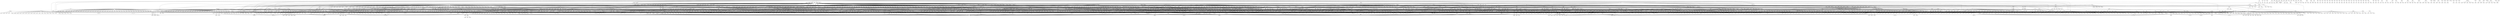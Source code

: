 digraph "" {
f1;
f2;
f3;
f4;
f5;
f6;
f7;
f8;
f9;
f10;
f11;
f12;
f13;
f14;
f15;
f16;
f17;
f18;
f19;
f20;
f21;
f22;
f23;
f24;
f25;
f26;
f27;
f28;
f29;
f30;
f31;
f32;
f33;
f34;
f35;
f36;
f37;
f38;
f39;
f40;
f41;
f42;
f43;
f44;
f45;
f46;
f47;
f48;
f49;
f50;
f51;
f52;
f53;
f54;
f55;
f56;
f57;
f58;
f59;
f60;
f61;
f62;
f63;
f64;
f65;
f66;
f67;
f68;
f69;
f70;
f71;
f72;
f73;
f74;
f75;
f76;
f77;
f78;
f79;
f80;
f81;
f82;
f83;
f84;
f85;
f86;
f87;
f88;
f89;
f90;
f91;
f92;
f93;
f94;
f95;
f96;
f97;
f98;
f99;
f100;
f101;
f102;
f103;
f104;
f105;
f106;
f107;
f108;
f109;
f110;
f111;
f112;
f113;
f114;
f115;
f116;
f117;
f118;
f119;
f120;
f121;
f122;
f123;
f124;
f125;
f126;
f127;
f128;
f129;
f130;
f131;
f132;
f133;
f134;
f135;
f136;
f137;
f138;
f139;
f140;
f141;
f142;
f143;
f144;
f145;
f146;
f147;
f148;
f149;
f150;
f151;
f152;
f153;
f154;
f155;
f156;
f157;
f158;
f159;
f160;
f161;
f162;
f163;
f164;
f165;
f166;
f167;
f168;
f169;
f170;
f171;
f172;
f173;
f174;
f175;
f176;
f177;
f178;
f179;
f180;
f181;
f182;
f183;
f184;
f185;
f186;
f187;
f188;
f189;
f190;
f191;
f192;
f193;
f194;
f195;
f196;
f197;
f198;
f199;
f200;
f201;
f202;
f203;
f204;
f205;
f206;
f207;
f208;
f209;
f210;
f211;
f212;
f213;
f214;
f215;
f216;
f217;
f218;
f219;
f220;
f221;
f222;
f223;
f224;
f225;
f226;
f227;
f228;
f229;
f230;
f231;
f232;
f233;
f234;
f235;
f236;
f237;
f238;
f239;
f240;
f241;
f242;
f243;
f244;
f245;
f246;
f247;
f248;
f249;
f250;
f251;
f252;
f253;
f254;
f255;
f256;
f257;
f258;
f259;
f260;
f261;
f262;
f263;
f264;
f265;
f266;
f267;
f268;
f269;
f270;
f271;
f272;
f273;
f274;
f275;
f276;
f277;
f278;
f279;
f280;
f281;
f282;
f283;
f284;
f285;
f286;
f287;
f288;
f289;
f290;
f291;
f292;
f293;
f294;
f295;
f296;
f297;
f298;
f299;
f300;
f301;
f302;
f303;
f304;
f305;
f306;
f307;
f308;
f309;
f310;
f311;
f312;
f313;
f314;
f315;
f316;
f317;
f318;
f319;
f320;
f321;
f322;
f323;
f324;
f325;
f326;
f327;
f328;
f329;
f330;
f331;
f332;
f333;
f334;
f335;
f336;
f337;
f338;
f339;
f340;
f341;
f342;
f343;
f344;
f345;
f346;
f347;
f348;
f349;
f350;
f351;
f352;
f353;
f354;
f355;
f356;
f357;
f358;
f359;
f360;
f361;
f362;
f363;
f364;
f365;
f366;
f367;
f368;
f369;
f370;
f371;
f372;
f373;
f374;
f375;
f376;
f377;
f378;
f379;
f380;
f381;
f382;
f383;
f384;
f385;
f386;
f387;
f388;
f389;
f390;
f391;
f392;
f393;
f394;
f395;
f396;
f397;
f398;
f399;
f400;
f401;
f402;
f403;
f404;
f405;
f406;
f407;
f408;
f409;
f410;
f411;
f412;
f413;
f414;
f415;
f416;
f417;
f418;
f419;
f420;
f421;
f422;
f423;
f424;
f425;
f426;
f427;
f428;
f429;
f430;
f431;
f432;
f433;
f434;
f435;
f436;
f437;
f438;
f439;
f440;
f441;
f442;
f443;
f444;
f445;
f446;
f447;
f448;
f449;
f450;
f451;
f452;
f453;
f454;
f455;
f456;
f457;
f458;
f459;
f460;
f461;
f462;
f463;
f464;
f465;
f466;
f467;
f468;
f469;
f470;
f471;
f472;
f473;
f474;
f475;
f476;
f477;
f478;
f479;
f480;
f481;
f482;
f483;
f484;
f485;
f486;
f487;
f488;
f489;
f490;
f491;
f492;
f493;
f494;
f495;
f496;
f497;
f498;
f499;
f500;
f501;
f502;
f503;
f504;
f505;
f506;
f507;
f508;
f509;
f510;
f511;
f512;
f513;
f514;
f515;
f516;
f517;
f518;
f519;
f520;
f521;
f522;
f523;
f524;
f525;
f526;
f527;
f528;
f529;
f530;
f531;
f532;
f533;
f534;
f535;
f536;
f537;
f538;
f539;
f540;
f541;
f542;
f543;
f544;
f545;
f546;
f547;
f548;
f549;
f550;
f551;
f552;
f553;
f554;
f555;
f556;
f557;
f558;
f559;
f560;
f561;
f562;
f563;
f564;
f565;
f566;
f567;
f568;
f569;
f570;
f571;
f572;
f573;
f574;
f575;
f576;
f577;
f578;
f579;
f580;
f581;
f582;
f583;
f584;
f585;
f586;
f587;
f588;
f589;
f590;
f591;
f592;
f593;
f594;
f595;
f596;
f597;
f598;
f599;
f600;
f601;
f602;
f603;
f604;
f605;
f606;
f607;
f608;
f609;
f610;
f611;
f612;
f613;
f614;
f615;
f616;
f617;
f618;
f619;
f620;
f621;
f622;
f623;
f624;
f625;
f626;
f627;
f628;
f629;
f630;
f631;
f632;
f633;
f634;
f635;
f636;
f637;
f638;
f639;
f640;
f641;
f642;
f643;
f644;
f645;
f646;
f647;
f648;
f649;
f650;
f651;
f652;
f653;
f654;
f655;
f656;
f657;
f658;
f659;
f660;
f661;
f662;
f663;
f664;
f665;
f666;
f667;
f668;
f669;
f670;
f671;
f672;
f673;
f674;
f675;
f676;
f677;
f678;
f679;
f680;
f681;
f682;
f683;
f684;
f685;
f686;
f687;
f688;
f689;
f690;
f691;
f692;
f693;
f694;
f695;
f696;
f697;
f698;
f699;
f700;
f701;
f702;
f703;
f704;
f705;
f706;
f707;
f708;
f709;
f710;
f711;
f712;
f713;
f714;
f715;
f716;
f717;
f718;
f719;
f720;
f721;
f722;
f723;
f724;
f725;
f726;
f727;
f728;
f729;
f730;
f731;
f732;
f733;
f734;
f735;
f736;
f737;
f738;
f739;
f740;
f741;
f742;
f743;
f744;
f745;
f746;
f747;
f748;
f749;
f750;
f751;
f752;
f753;
f754;
f755;
f756;
f757;
f758;
f759;
f760;
f761;
f762;
f763;
f764;
f765;
f766;
f767;
f768;
f769;
f770;
f771;
f772;
f773;
f774;
f775;
f776;
f777;
f778;
f779;
f780;
f781;
f782;
f783;
f784;
f785;
f786;
f787;
f788;
f789;
f790;
f791;
f792;
f793;
f794;
f795;
f796;
f797;
f798;
f799;
f800;
f801;
f802;
f803;
f804;
f805;
f806;
f807;
f808;
f809;
f810;
f811;
f812;
f813;
f814;
f815;
f816;
f817;
f818;
f819;
f820;
f821;
f822;
f823;
f824;
f825;
f826;
f827;
f828;
f829;
f830;
f831;
f832;
f833;
f834;
f835;
f836;
f837;
f838;
f839;
f840;
f841;
f842;
f843;
f844;
f845;
f846;
f847;
f848;
f849;
f850;
f851;
f852;
f853;
f854;
f855;
f856;
f857;
f858;
f859;
f860;
f861;
f862;
f863;
f864;
f865;
f866;
f867;
f868;
f869;
f870;
f871;
f872;
f873;
f874;
f875;
f876;
f877;
f878;
f879;
f880;
f881;
f882;
f883;
f884;
f885;
f886;
f887;
f888;
f889;
f890;
f891;
f892;
f893;
f894;
f895;
f896;
f897;
f898;
f899;
f900;
f901;
f902;
f903;
f904;
f905;
f906;
f907;
f908;
f909;
f910;
f911;
f912;
f913;
f914;
f915;
f916;
f917;
f918;
f919;
f920;
f921;
f922;
f923;
f924;
f925;
f926;
f927;
f928;
f929;
f930;
f931;
f932;
f933;
f934;
f935;
f936;
f937;
f938;
f939;
f940;
f941;
f942;
f943;
f944;
f945;
f946;
f947;
f948;
f949;
f950;
f951;
f952;
f953;
f954;
f955;
f956;
f957;
f958;
f959;
f960;
f961;
f962;
f963;
f964;
f965;
f966;
f967;
f968;
f969;
f970;
f971;
f972;
f973;
f974;
f975;
f976;
f977;
f978;
f979;
f980;
f981;
f982;
f983;
f984;
f985;
f986;
f987;
f988;
f989;
f990;
f991;
f992;
f993;
f994;
f995;
f996;
f997;
f998;
f999;
f1000;
f1001;
f1002;
f1003;
f1004;
f1005;
f1006;
f1007;
f1008;
f1009;
f1010;
f1011;
f1012;
f1013;
f1014;
f1015;
f1016;
f1017;
f1018;
f1019;
f1020;
f1021;
f1022;
f1023;
f1024;
f1025;
f1026;
f1027;
f1028;
f1029;
f1030;
f1031;
f1032;
f1033;
f1034;
f1035;
f1036;
f1037;
f1038;
f1039;
f1040;
f1041;
f1042;
f1043;
f1044;
f1045;
f1046;
f1047;
f1048;
f1049;
f1050;
f1051;
f1052;
f1053;
f1054;
f1055;
f1056;
f1057;
f1058;
f1059;
f1060;
f1061;
f1062;
f1063;
f1064;
f1065;
f1066;
f1067;
f1068;
f1069;
f1070;
f1071;
f1072;
f1073;
f1074;
f1075;
f1076;
f1077;
f1078;
f1079;
f1080;
f1081;
f1082;
f1083;
f1084;
f1085;
f1086;
f1087;
f1088;
f1089;
f1090;
f1091;
f1092;
f1093;
f1094;
f1095;
f1096;
f1097;
f1098;
f1099;
f1100;
f1101;
f1102;
f1103;
f1104;
f1105;
f1106;
f1107;
f1108;
f1109;
f1110;
f1111;
f1112;
f1113;
f1114;
f1115;
f1116;
f1117;
f1118;
f1119;
f1120;
f1121;
f1122;
f1123;
f1124;
f1125;
f1126;
f1127;
f1128;
f1129;
f1130;
f1131;
f1132;
f1133;
f1134;
f1135;
f1136;
f1137;
f1138;
f1139;
f1140;
f1141;
f1142;
f1143;
f1144;
f1145;
f1146;
f1147;
f1148;
f1149;
f1150;
f1151;
f1152;
f1153;
f1154;
f1155;
f1156;
f1157;
f1158;
f1159;
f1160;
f1161;
f1162;
f1163;
f1164;
f1165;
f1166;
f1167;
f1168;
f1169;
f1170;
f1171;
f1172;
f1173;
f1174;
f1175;
f1176;
f1177;
f1178;
f1179;
f1180;
f1181;
f1182;
f1183;
f1184;
f1185;
f1186;
f1187;
f1188;
f1189;
f1190;
f1191;
f1192;
f1193;
f1194;
f1195;
f1196;
f1197;
f1198;
f1199;
f1200;
f1201;
f1202;
f1203;
f1204;
f1205;
f1206;
f1207;
f1208;
f1209;
f1210;
f1211;
f1212;
f1213;
f1214;
f1215;
f1216;
f1217;
f1218;
f1219;
f1220;
f1221;
f1222;
f1223;
f1224;
f1225;
f1226;
f1227;
f1228;
f1229;
f1230;
f1231;
f1232;
f1233;
f1234;
f1235;
f1236;
f1237;
f1238;
f1239;
f1240;
f1241;
f1242;
f1243;
f1244;
f1245;
f1246;
f1247;
f1248;
f1249;
f1250;
f1251;
f1252;
f1253;
f1254;
f1255;
f1256;
f1257;
f1258;
f1259;
f1260;
f1261;
f1262;
f1263;
f1264;
f1265;
f1266;
f1267;
f1268;
f1269;
f1270;
f1271;
f1272;
f1273;
f1274;
f1275;
f1276;
f1277;
f1278;
f1279;
f1280;
f1281;
f1282;
f1283;
f1284;
f1285;
f1286;
f1287;
f1288;
f1289;
f1290;
f1291;
f1292;
f1293;
f1294;
f1295;
f1296;
f1297;
f1298;
f1299;
f1300;
f1301;
f1302;
f1303;
f1304;
f1305;
f1306;
f1307;
f1308;
f1309;
f1310;
f1311;
f1312;
f1313;
f1314;
f1315;
f1316;
f1317;
f1318;
f1319;
f1320;
f1321;
f1322;
f1323;
f1324;
f1325;
f1326;
f1327;
f1328;
f1329;
f1330;
f1331;
f1332;
f1333;
f1334;
f1335;
f1336;
f1337;
f1338;
f1339;
f1340;
f1341;
f1342;
f1343;
f1344;
f1345;
f1346;
f1347;
f1348;
f1349;
f1350;
f1351;
f1352;
f1353;
f1354;
f1355;
f1356;
f1357;
f1358;
f1359;
f1360;
f1361;
f1362;
f1363;
f1364;
f1365;
f1366;
f1367;
f1368;
f1369;
f1370;
f1371;
f1372;
f1373;
f1374;
f1375;
f1376;
f1377;
f1378;
f1379;
f1380;
f1381;
f1382;
f1383;
f1384;
f1385;
f1386;
f1387;
f1388;
f1389;
f1390;
f1391;
f1392;
f1393;
f1394;
f1395;
f1396;
f1397;
f1398;
f1399;
f1400;
f1401;
f1402;
f1403;
f1404;
f1405;
f1406;
f1407;
f1408;
f1409;
f1410;
f1411;
f1412;
f1413;
f1414;
f1415;
f1416;
f1417;
f1418;
f1419;
f1420;
f1421;
f1422;
f1423;
f1424;
f1425;
f1426;
f1427;
f1428;
f1429;
f1430;
f1431;
f1432;
f1433;
f1434;
f1435;
f1436;
f1437;
f1438;
f1439;
f1440;
f1441;
f1442;
f1443;
f1444;
f1445;
f1446;
f1447;
f1448;
f1449;
f1450;
f1451;
f1452;
f1453;
f1454;
f1455;
f1456;
f1457;
f1458;
f1459;
f1460;
f1461;
f1462;
f1463;
f1464;
f1465;
f1466;
f1467;
f1468;
f1469;
f1470;
f1471;
f1472;
f1473;
f1474;
f1475;
f1476;
f1477;
f1478;
f1479;
f1480;
f1481;
f1482;
f1483;
f1484;
f1485;
f1486;
f1487;
f1488;
f1489;
f1490;
f1491;
f1492;
f1493;
f1494;
f1495;
f1496;
f1497;
f1498;
f1499;
f1500;
f1501;
f1502;
f1503;
f1504;
f1505;
f1506;
f1507;
f1508;
f1509;
f1510;
f1511;
f1512;
f1513;
f1514;
f1515;
f1516;
f1517;
f1518;
f1519;
f1520;
f1521;
f1522;
f1523;
f1524;
f1525;
f1526;
f1527;
f1528;
f1529;
f1530;
f1531;
f1532;
f1533;
f1534;
f1535;
f1536;
f1537;
f1538;
f1539;
f1540;
f1541;
f1542;
f1543;
f1544;
f1545;
f1546;
f1547;
f1548;
f1549;
f1550;
f1551;
f1552;
f1553;
f1554;
f1555;
f1556;
f1557;
f1558;
f1559;
f1560;
f1561;
f1562;
f1563;
f1564;
f1565;
f1566;
f1567;
f1568;
f1569;
f1570;
f1571;
f1572;
f1573;
f1574;
f1575;
f1576;
f1577;
f1578;
f1579;
f1580;
f1581;
f1582;
f1583;
f1584;
f1585;
f1586;
f1587;
f1588;
f1589;
f1590;
f1591;
f1592;
f1593;
f1594;
f1595;
f1596;
f1597;
f1598;
f1599;
f1600;
f1601;
f1602;
f1603;
f1604;
f1605;
f1606;
f1607;
f1608;
f1609;
f1610;
f1611;
f1612;
f1613;
f1614;
f1615;
f1616;
f1617;
f1618;
f1619;
f1620;
f1621;
f1622;
f1623;
f1624;
f1625;
f1626;
f1627;
f1628;
f1629;
f1630;
f1631;
f1632;
f1633;
f1634;
f1635;
f1636;
f1637;
f1638;
f1639;
f1640;
f1641;
f1642;
f1643;
f1644;
f1645;
f1646;
f1647;
f1648;
f1649;
f1650;
f1651;
f1652;
f1653;
f1654;
f1655;
f1656;
f1657;
f1658;
f1659;
f1660;
f1661;
f1662;
f1663;
f1664;
f1665;
f1666;
f1667;
f1668;
f1669;
f1670;
f1671;
f1672;
f1673;
f1674;
f1675;
f1676;
f1677;
f1678;
f1679;
f1680;
f1681;
f1682;
f1683;
f1684;
f1685;
f1686;
f1687;
f1688;
f1689;
f1690;
f1691;
f1692;
f1693;
f1694;
f1695;
f1696;
f1697;
f1698;
f1699;
f1700;
f1701;
f1702;
f1703;
f1704;
f1705;
f1706;
f1707;
f1708;
f1709;
f1710;
f1711;
f1712;
f1713;
f1714;
f1715;
f1716;
f1717;
f1718;
f1719;
f1720;
f1721;
f1722;
f1723;
f1724;
f1725;
f1726;
f1727;
f1728;
f1729;
f1730;
f1731;
f1732;
f1733;
f1734;
f1735;
f1736;
f1737;
f1738;
f1739;
f1740;
f1741;
f1742;
f1743;
f1744;
f1745;
f1746;
f1747;
f1748;
f1749;
f1750;
f1751;
f1752;
f1753;
f1754;
f1755;
f1756;
f1757;
f1758;
f1759;
f1760;
f1761;
f1762;
f1763;
f1764;
f1765;
f1766;
f1767;
f1768;
f1769;
f1770;
f1771;
f1772;
f1773;
f1774;
f1775;
f1776;
f1777;
f1778;
f1779;
f1780;
f1781;
f1782;
f1783;
f1784;
f1785;
f1786;
f1787;
f1788;
f1789;
f1790;
f1791;
f1792;
f1793;
f1794;
f1795;
f1796;
f1797;
f1798;
f1799;
f1800;
f1801;
f1802;
f1803;
f1804;
f1805;
f1806;
f1807;
f1808;
f1809;
f1810;
f1811;
f1812;
f1813;
f1814;
f1815;
f1816;
f1817;
f1818;
f1819;
f1820;
f1821;
f1822;
f1823;
f1824;
f1825;
f1826;
f1827;
f1828;
f1829;
f1830;
f1831;
f1832;
f1833;
f1834;
f1835;
f1836;
f1837;
f1838;
f1839;
f1840;
f1841;
f1842;
f1843;
f1844;
f1845;
f1846;
f1847;
f1848;
f1849;
f1850;
f1851;
f1852;
f1853;
f1854;
f1855;
f1856;
f1857;
f1858;
f1859;
f1860;
f1861;
f1862;
f1863;
f1864;
f1865;
f1866;
f1867;
f1868;
f1869;
f1870;
f1871;
f1872;
f1873;
f1874;
f1875;
f1876;
f1877;
f1878;
f1879;
f1880;
f1881;
f1882;
f1883;
f1884;
f1885;
f1886;
f1887;
f1888;
f1889;
f1890;
f1891;
f1892;
f1893;
f1894;
f1895;
f1896;
f1897;
f1898;
f1899;
f1900;
f1901;
f1902;
f1903;
f1904;
f1905;
f1906;
f1907;
f1908;
f1909;
f1910;
f1911;
f1912;
f1913;
f1914;
f1915;
f1916;
f1917;
f1918;
f1919;
f1920;
f1921;
f1922;
f1923;
f1924;
f1925;
f1926;
f1927;
f1928;
f1929;
f1930;
f1931;
f1932;
f1933;
f1934;
f1935;
f1936;
f1937;
f1938;
f1939;
f1940;
f1941;
f1942;
f1943;
f1944;
f1945;
f1946;
f1947;
f1948;
f1949;
f1950;
f1951;
f1952;
f1953;
f1954;
f1955;
f1956;
f1957;
f1958;
f1959;
f1960;
f1961;
f1962;
f1963;
f1964;
f1965;
f1966;
f1967;
f1968;
f1969;
f1970;
f1971;
f1972;
f1973;
f1974;
f1975;
f1976;
f1977;
f1978;
f1979;
f1980;
f1981;
f1982;
f1983;
f1984;
f1985;
f1986;
f1987;
f1988;
f1989;
f1990;
f1991;
f1992;
f1993;
f1994;
f1995;
f1996;
f1997;
f1998;
f1999;
f2000;
f2001;
f2002;
f2003;
f2004;
f2005;
f2006;
f2007;
f2008;
f2009;
f2010;
f2011;
f2012;
f2013;
f2014;
f2015;
f2016;
f2017;
f2018;
f2019;
f2020;
f2021;
f2022;
f2023;
f2024;
f2025;
f2026;
f2027;
f2028;
f2029;
f2030;
f2031;
f2032;
f2033;
f2034;
f2035;
f2036;
f2037;
f2038;
f2039;
f2040;
f2041;
f2042;
f2043;
f2044;
f2045;
f2046;
f2047;
f2048;
f2049;
f2050;
f2051;
f2052;
f2053;
f2054;
f2055;
f2056;
f2057;
f2058;
f2059;
f2060;
f2061;
f2062;
f2063;
f2064;
f2065;
f2066;
f2067;
f2068;
f2069;
f2070;
f2071;
f2072;
f2073;
f2074;
f2075;
f2076;
f1 -> f2;
f3 -> f4;
f3 -> f5;
f6 -> f7;
f6 -> f8;
f6 -> f9;
f6 -> f10;
f6 -> f11;
f6 -> f12;
f6 -> f13;
f6 -> f14;
f6 -> f15;
f6 -> f22;
f6 -> f23;
f6 -> f24;
f6 -> f25;
f6 -> f26;
f6 -> f27;
f6 -> f28;
f6 -> f29;
f6 -> f30;
f6 -> f31;
f6 -> f32;
f6 -> f19;
f6 -> f309;
f6 -> f968;
f6 -> f224;
f6 -> f1054;
f6 -> f422;
f6 -> f1236;
f6 -> f268;
f6 -> f269;
f6 -> f1237;
f6 -> f1241;
f6 -> f1242;
f6 -> f1243;
f6 -> f1247;
f6 -> f1248;
f6 -> f1249;
f6 -> f1250;
f6 -> f1251;
f6 -> f1252;
f6 -> f1253;
f6 -> f1255;
f6 -> f1256;
f6 -> f1257;
f6 -> f1258;
f6 -> f1259;
f6 -> f1270;
f6 -> f1264;
f6 -> f213;
f6 -> f236;
f6 -> f392;
f6 -> f1274;
f6 -> f592;
f6 -> f1275;
f6 -> f1276;
f6 -> f1277;
f6 -> f1279;
f6 -> f1280;
f6 -> f411;
f6 -> f1281;
f6 -> f1286;
f6 -> f1287;
f6 -> f454;
f6 -> f615;
f6 -> f302;
f6 -> f1299;
f6 -> f1300;
f6 -> f414;
f6 -> f1007;
f6 -> f1313;
f6 -> f1314;
f6 -> f575;
f6 -> f1317;
f6 -> f1318;
f6 -> f1319;
f6 -> f1320;
f6 -> f1321;
f6 -> f1352;
f6 -> f1353;
f6 -> f1357;
f6 -> f1360;
f6 -> f1361;
f6 -> f1271;
f6 -> f1362;
f6 -> f1366;
f6 -> f1367;
f6 -> f1368;
f6 -> f393;
f6 -> f1369;
f6 -> f1374;
f6 -> f1392;
f6 -> f1393;
f6 -> f1394;
f6 -> f1395;
f6 -> f304;
f6 -> f757;
f6 -> f1408;
f6 -> f421;
f6 -> f44;
f6 -> f417;
f6 -> f1413;
f6 -> f1417;
f6 -> f1418;
f6 -> f1272;
f6 -> f1872;
f6 -> f36;
f6 -> f1874;
f6 -> f1875;
f6 -> f45;
f6 -> f1635;
f6 -> f1952;
f6 -> f1953;
f6 -> f154;
f6 -> f46;
f6 -> f358;
f6 -> f2;
f16 -> f17;
f16 -> f18;
f16 -> f54;
f16 -> f85;
f16 -> f86;
f16 -> f87;
f16 -> f213;
f16 -> f202;
f16 -> f220;
f16 -> f225;
f16 -> f30;
f16 -> f257;
f16 -> f265;
f16 -> f283;
f16 -> f284;
f16 -> f115;
f16 -> f304;
f16 -> f407;
f16 -> f408;
f16 -> f417;
f16 -> f427;
f16 -> f432;
f16 -> f433;
f16 -> f434;
f16 -> f435;
f16 -> f436;
f16 -> f437;
f16 -> f438;
f16 -> f439;
f16 -> f440;
f16 -> f441;
f16 -> f736;
f16 -> f737;
f16 -> f738;
f16 -> f739;
f16 -> f854;
f16 -> f855;
f16 -> f954;
f16 -> f955;
f16 -> f956;
f16 -> f957;
f16 -> f19;
f16 -> f959;
f16 -> f960;
f16 -> f961;
f16 -> f269;
f16 -> f236;
f16 -> f411;
f16 -> f551;
f16 -> f987;
f16 -> f1015;
f16 -> f36;
f16 -> f1016;
f16 -> f1017;
f16 -> f1018;
f16 -> f1019;
f16 -> f224;
f16 -> f1020;
f16 -> f1021;
f16 -> f1022;
f16 -> f1023;
f16 -> f1024;
f16 -> f1025;
f16 -> f1026;
f16 -> f1027;
f16 -> f1028;
f16 -> f962;
f16 -> f1230;
f16 -> f1231;
f16 -> f1238;
f16 -> f1239;
f16 -> f1240;
f16 -> f1232;
f16 -> f494;
f16 -> f808;
f16 -> f1254;
f16 -> f457;
f16 -> f757;
f16 -> f1260;
f16 -> f1261;
f16 -> f1278;
f16 -> f69;
f16 -> f1296;
f16 -> f351;
f16 -> f1355;
f16 -> f1370;
f16 -> f1375;
f16 -> f1376;
f16 -> f1378;
f16 -> f1379;
f16 -> f975;
f16 -> f372;
f16 -> f390;
f16 -> f1402;
f16 -> f1403;
f16 -> f1404;
f16 -> f385;
f16 -> f1405;
f16 -> f1406;
f16 -> f1419;
f16 -> f1444;
f16 -> f1445;
f16 -> f445;
f16 -> f1440;
f16 -> f1423;
f16 -> f1468;
f16 -> f1469;
f16 -> f1470;
f16 -> f1471;
f16 -> f1482;
f16 -> f1483;
f16 -> f1515;
f16 -> f1516;
f16 -> f1588;
f16 -> f1589;
f16 -> f183;
f16 -> f334;
f16 -> f1597;
f16 -> f1643;
f16 -> f1644;
f16 -> f1645;
f16 -> f1646;
f16 -> f1920;
f16 -> f1437;
f19 -> f20;
f19 -> f21;
f19 -> f304;
f19 -> f45;
f19 -> f1232;
f19 -> f213;
f19 -> f1262;
f19 -> f1263;
f19 -> f1261;
f19 -> f1049;
f19 -> f2;
f19 -> f230;
f19 -> f1305;
f19 -> f1306;
f19 -> f1308;
f19 -> f1244;
f19 -> f1315;
f19 -> f1325;
f19 -> f1326;
f19 -> f392;
f19 -> f302;
f19 -> f1377;
f19 -> f1384;
f19 -> f407;
f19 -> f1398;
f19 -> f1399;
f19 -> f329;
f20 -> f962;
f20 -> f269;
f20 -> f408;
f20 -> f963;
f20 -> f964;
f20 -> f965;
f29 -> f783;
f29 -> f876;
f29 -> f877;
f29 -> f878;
f33 -> f34;
f33 -> f14;
f33 -> f15;
f33 -> f35;
f33 -> f36;
f33 -> f37;
f33 -> f38;
f33 -> f39;
f33 -> f40;
f33 -> f41;
f33 -> f42;
f33 -> f43;
f33 -> f44;
f33 -> f45;
f33 -> f46;
f33 -> f47;
f33 -> f48;
f33 -> f49;
f33 -> f50;
f33 -> f51;
f33 -> f52;
f33 -> f53;
f33 -> f202;
f33 -> f968;
f33 -> f213;
f33 -> f224;
f33 -> f389;
f33 -> f972;
f33 -> f1055;
f33 -> f1056;
f33 -> f1057;
f33 -> f1058;
f33 -> f1244;
f33 -> f1245;
f33 -> f1247;
f33 -> f952;
f33 -> f1285;
f33 -> f975;
f33 -> f757;
f33 -> f303;
f33 -> f30;
f33 -> f1290;
f33 -> f6;
f33 -> f551;
f33 -> f412;
f33 -> f236;
f33 -> f1291;
f33 -> f1292;
f33 -> f1315;
f33 -> f1328;
f33 -> f1329;
f33 -> f1391;
f33 -> f1873;
f36 -> f1010;
f36 -> f45;
f36 -> f1011;
f36 -> f1012;
f36 -> f36;
f36 -> f110;
f36 -> f1013;
f36 -> f269;
f36 -> f1014;
f55 -> f56;
f55 -> f57;
f55 -> f58;
f55 -> f59;
f55 -> f60;
f55 -> f61;
f55 -> f62;
f55 -> f63;
f55 -> f64;
f55 -> f65;
f55 -> f66;
f55 -> f67;
f68 -> f69;
f68 -> f56;
f68 -> f2;
f68 -> f70;
f68 -> f71;
f72 -> f68;
f72 -> f73;
f74 -> f68;
f75 -> f55;
f75 -> f76;
f75 -> f206;
f75 -> f257;
f75 -> f86;
f77 -> f76;
f77 -> f55;
f77 -> f195;
f77 -> f196;
f77 -> f214;
f77 -> f213;
f77 -> f229;
f77 -> f230;
f77 -> f1886;
f78 -> f79;
f80 -> f81;
f80 -> f82;
f80 -> f83;
f80 -> f84;
f81 -> f2049;
f81 -> f1063;
f81 -> f1293;
f81 -> f1295;
f88 -> f80;
f88 -> f89;
f90 -> f91;
f90 -> f88;
f90 -> f80;
f90 -> f92;
f90 -> f69;
f90 -> f93;
f90 -> f94;
f90 -> f95;
f90 -> f96;
f90 -> f97;
f90 -> f98;
f90 -> f132;
f90 -> f133;
f90 -> f134;
f90 -> f197;
f90 -> f215;
f90 -> f216;
f90 -> f217;
f90 -> f210;
f90 -> f218;
f90 -> f219;
f90 -> f221;
f90 -> f209;
f90 -> f202;
f90 -> f222;
f90 -> f223;
f90 -> f224;
f90 -> f225;
f90 -> f226;
f90 -> f227;
f90 -> f228;
f90 -> f213;
f90 -> f247;
f90 -> f248;
f90 -> f249;
f90 -> f250;
f90 -> f251;
f90 -> f252;
f90 -> f253;
f90 -> f254;
f90 -> f255;
f90 -> f260;
f90 -> f261;
f90 -> f230;
f90 -> f1446;
f99 -> f69;
f99 -> f100;
f99 -> f101;
f99 -> f102;
f99 -> f103;
f99 -> f36;
f99 -> f37;
f99 -> f104;
f99 -> f105;
f99 -> f106;
f99 -> f107;
f99 -> f108;
f99 -> f40;
f99 -> f109;
f99 -> f110;
f99 -> f111;
f99 -> f112;
f99 -> f113;
f99 -> f114;
f99 -> f115;
f99 -> f116;
f99 -> f117;
f99 -> f118;
f99 -> f119;
f99 -> f120;
f99 -> f45;
f99 -> f121;
f99 -> f43;
f99 -> f122;
f99 -> f123;
f99 -> f124;
f99 -> f46;
f99 -> f85;
f99 -> f125;
f99 -> f126;
f99 -> f127;
f99 -> f128;
f99 -> f53;
f99 -> f129;
f99 -> f130;
f99 -> f131;
f99 -> f99;
f115 -> f304;
f115 -> f1330;
f115 -> f1331;
f115 -> f38;
f115 -> f1332;
f115 -> f154;
f115 -> f1333;
f115 -> f606;
f135 -> f136;
f135 -> f137;
f135 -> f138;
f135 -> f38;
f135 -> f139;
f135 -> f140;
f135 -> f141;
f135 -> f142;
f135 -> f143;
f135 -> f144;
f135 -> f85;
f135 -> f145;
f135 -> f146;
f135 -> f147;
f135 -> f148;
f135 -> f149;
f135 -> f150;
f135 -> f151;
f135 -> f152;
f135 -> f153;
f135 -> f135;
f135 -> f154;
f135 -> f155;
f135 -> f156;
f135 -> f157;
f135 -> f158;
f135 -> f159;
f135 -> f160;
f135 -> f161;
f135 -> f162;
f135 -> f163;
f135 -> f164;
f135 -> f165;
f135 -> f166;
f135 -> f167;
f135 -> f168;
f135 -> f169;
f135 -> f170;
f135 -> f171;
f135 -> f172;
f135 -> f173;
f135 -> f174;
f135 -> f175;
f135 -> f176;
f177 -> f178;
f179 -> f180;
f179 -> f181;
f179 -> f69;
f179 -> f182;
f179 -> f183;
f179 -> f184;
f179 -> f185;
f179 -> f186;
f179 -> f187;
f179 -> f188;
f189 -> f190;
f191 -> f192;
f191 -> f1597;
f191 -> f1602;
f193 -> f194;
f193 -> f30;
f193 -> f143;
f193 -> f231;
f193 -> f232;
f193 -> f233;
f198 -> f183;
f198 -> f199;
f198 -> f200;
f198 -> f201;
f198 -> f202;
f198 -> f198;
f198 -> f1887;
f198 -> f1888;
f198 -> f48;
f203 -> f183;
f203 -> f204;
f203 -> f205;
f203 -> f201;
f203 -> f202;
f203 -> f203;
f203 -> f209;
f203 -> f210;
f203 -> f211;
f203 -> f212;
f203 -> f215;
f203 -> f216;
f207 -> f208;
f207 -> f256;
f207 -> f264;
f234 -> f234;
f234 -> f232;
f234 -> f235;
f234 -> f236;
f234 -> f237;
f234 -> f149;
f234 -> f69;
f234 -> f238;
f234 -> f239;
f234 -> f240;
f234 -> f241;
f234 -> f242;
f234 -> f243;
f234 -> f85;
f234 -> f244;
f234 -> f245;
f234 -> f246;
f257 -> f202;
f257 -> f258;
f257 -> f259;
f262 -> f263;
f266 -> f44;
f266 -> f267;
f266 -> f268;
f266 -> f269;
f266 -> f279;
f266 -> f280;
f266 -> f281;
f266 -> f282;
f266 -> f285;
f266 -> f286;
f266 -> f287;
f266 -> f288;
f266 -> f289;
f266 -> f290;
f266 -> f213;
f266 -> f291;
f266 -> f31;
f266 -> f422;
f266 -> f419;
f266 -> f444;
f266 -> f445;
f266 -> f442;
f266 -> f446;
f266 -> f447;
f266 -> f448;
f266 -> f449;
f266 -> f450;
f266 -> f451;
f266 -> f452;
f266 -> f453;
f266 -> f304;
f266 -> f740;
f266 -> f550;
f266 -> f560;
f266 -> f561;
f266 -> f67;
f266 -> f546;
f266 -> f741;
f266 -> f742;
f266 -> f454;
f266 -> f6;
f266 -> f959;
f266 -> f967;
f266 -> f971;
f266 -> f407;
f266 -> f966;
f266 -> f968;
f266 -> f972;
f266 -> f973;
f266 -> f19;
f266 -> f329;
f266 -> f974;
f266 -> f975;
f266 -> f976;
f266 -> f392;
f266 -> f977;
f266 -> f978;
f266 -> f979;
f266 -> f572;
f266 -> f980;
f266 -> f981;
f266 -> f982;
f266 -> f33;
f266 -> f983;
f266 -> f963;
f266 -> f1267;
f266 -> f1268;
f266 -> f236;
f266 -> f1269;
f266 -> f1261;
f266 -> f387;
f266 -> f1007;
f266 -> f1636;
f266 -> f1637;
f266 -> f1638;
f266 -> f1367;
f266 -> f1331;
f266 -> f1639;
f266 -> f1640;
f266 -> f46;
f266 -> f1437;
f266 -> f597;
f266 -> f1254;
f266 -> f48;
f266 -> f352;
f266 -> f354;
f266 -> f2052;
f266 -> f2053;
f266 -> f2054;
f266 -> f2055;
f266 -> f2056;
f266 -> f2057;
f266 -> f2065;
f266 -> f2067;
f266 -> f2069;
f266 -> f2068;
f266 -> f2070;
f270 -> f271;
f271 -> f1569;
f271 -> f213;
f272 -> f273;
f272 -> f274;
f272 -> f425;
f273 -> f213;
f273 -> f1570;
f273 -> f392;
f273 -> f1571;
f273 -> f1572;
f273 -> f1573;
f273 -> f278;
f273 -> f1574;
f275 -> f272;
f275 -> f213;
f275 -> f30;
f275 -> f426;
f275 -> f302;
f275 -> f1517;
f275 -> f1535;
f275 -> f1536;
f275 -> f1513;
f275 -> f1537;
f275 -> f1559;
f275 -> f1560;
f275 -> f1556;
f275 -> f1561;
f275 -> f1527;
f276 -> f277;
f276 -> f278;
f276 -> f374;
f276 -> f375;
f276 -> f346;
f276 -> f1071;
f276 -> f1294;
f276 -> f273;
f276 -> f1295;
f276 -> f304;
f276 -> f556;
f276 -> f1363;
f276 -> f1076;
f276 -> f1410;
f276 -> f1079;
f276 -> f1411;
f285 -> f302;
f285 -> f303;
f285 -> f213;
f285 -> f286;
f292 -> f293;
f292 -> f294;
f295 -> f294;
f296 -> f293;
f296 -> f294;
f297 -> f294;
f298 -> f299;
f298 -> f300;
f298 -> f294;
f301 -> f293;
f301 -> f294;
f305 -> f304;
f305 -> f306;
f307 -> f19;
f307 -> f308;
f307 -> f213;
f310 -> f19;
f311 -> f312;
f313 -> f314;
f315 -> f314;
f316 -> f19;
f316 -> f1046;
f316 -> f1047;
f317 -> f19;
f318 -> f19;
f318 -> f319;
f318 -> f1006;
f318 -> f1047;
f318 -> f1382;
f320 -> f19;
f320 -> f1046;
f320 -> f1048;
f320 -> f321;
f321 -> f19;
f321 -> f322;
f321 -> f1006;
f321 -> f1301;
f321 -> f1365;
f321 -> f1048;
f323 -> f19;
f324 -> f325;
f324 -> f326;
f324 -> f327;
f324 -> f19;
f324 -> f328;
f324 -> f404;
f324 -> f1383;
f324 -> f1387;
f324 -> f1388;
f329 -> f330;
f329 -> f325;
f329 -> f326;
f329 -> f331;
f329 -> f19;
f329 -> f332;
f329 -> f213;
f329 -> f404;
f329 -> f405;
f329 -> f406;
f329 -> f1008;
f329 -> f1051;
f329 -> f1389;
f329 -> f1390;
f333 -> f225;
f333 -> f334;
f333 -> f325;
f333 -> f326;
f333 -> f335;
f333 -> f336;
f333 -> f1084;
f333 -> f1085;
f337 -> f225;
f337 -> f338;
f337 -> f339;
f337 -> f325;
f337 -> f326;
f337 -> f334;
f337 -> f340;
f337 -> f341;
f337 -> f1083;
f339 -> f1596;
f339 -> f757;
f342 -> f343;
f342 -> f344;
f342 -> f345;
f342 -> f346;
f342 -> f347;
f342 -> f46;
f342 -> f19;
f342 -> f1143;
f342 -> f213;
f342 -> f202;
f342 -> f1144;
f342 -> f1145;
f342 -> f1146;
f342 -> f1147;
f342 -> f1148;
f342 -> f1149;
f342 -> f980;
f342 -> f1150;
f342 -> f304;
f342 -> f1151;
f342 -> f1152;
f342 -> f1153;
f342 -> f551;
f342 -> f1154;
f342 -> f418;
f342 -> f1155;
f342 -> f1156;
f342 -> f1157;
f342 -> f1158;
f342 -> f1159;
f342 -> f1160;
f342 -> f1161;
f342 -> f1162;
f342 -> f1163;
f342 -> f407;
f342 -> f1164;
f342 -> f1165;
f342 -> f1166;
f342 -> f1167;
f348 -> f349;
f348 -> f302;
f348 -> f445;
f348 -> f1440;
f348 -> f213;
f348 -> f1427;
f348 -> f202;
f348 -> f757;
f348 -> f287;
f348 -> f180;
f348 -> f2;
f348 -> f1429;
f348 -> f1426;
f348 -> f1371;
f348 -> f171;
f348 -> f1441;
f348 -> f417;
f348 -> f1428;
f348 -> f1442;
f348 -> f286;
f348 -> f1443;
f348 -> f266;
f348 -> f1603;
f348 -> f1604;
f348 -> f1605;
f348 -> f373;
f348 -> f1606;
f348 -> f48;
f348 -> f556;
f348 -> f1176;
f348 -> f1609;
f348 -> f1610;
f348 -> f1611;
f350 -> f351;
f350 -> f352;
f350 -> f302;
f350 -> f1214;
f350 -> f213;
f350 -> f1206;
f350 -> f1171;
f350 -> f1193;
f353 -> f19;
f353 -> f354;
f353 -> f558;
f353 -> f213;
f353 -> f1208;
f353 -> f1172;
f353 -> f1201;
f353 -> f302;
f353 -> f1607;
f353 -> f1614;
f355 -> f19;
f355 -> f356;
f355 -> f558;
f355 -> f1208;
f355 -> f1172;
f355 -> f1216;
f357 -> f351;
f357 -> f358;
f359 -> f351;
f359 -> f360;
f359 -> f1206;
f359 -> f1171;
f359 -> f1215;
f361 -> f302;
f361 -> f362;
f361 -> f349;
f363 -> f364;
f363 -> f53;
f363 -> f351;
f363 -> f1169;
f363 -> f1171;
f363 -> f202;
f363 -> f1217;
f363 -> f213;
f363 -> f1177;
f363 -> f1178;
f363 -> f1179;
f363 -> f1180;
f363 -> f1181;
f363 -> f1182;
f363 -> f1183;
f363 -> f1184;
f363 -> f1218;
f363 -> f302;
f363 -> f1206;
f363 -> f1219;
f363 -> f1220;
f363 -> f1221;
f363 -> f1222;
f363 -> f1189;
f363 -> f1190;
f363 -> f357;
f363 -> f1192;
f363 -> f365;
f363 -> f350;
f363 -> f1199;
f363 -> f1223;
f363 -> f1224;
f363 -> f1200;
f365 -> f362;
f365 -> f351;
f365 -> f366;
f365 -> f1171;
f365 -> f202;
f365 -> f1217;
f365 -> f213;
f365 -> f1219;
f365 -> f1220;
f365 -> f1221;
f365 -> f1222;
f365 -> f757;
f365 -> f359;
f365 -> f1225;
f365 -> f1226;
f365 -> f1223;
f365 -> f1227;
f365 -> f1228;
f367 -> f362;
f367 -> f19;
f367 -> f368;
f367 -> f558;
f367 -> f1172;
f367 -> f202;
f367 -> f1217;
f367 -> f213;
f367 -> f1219;
f367 -> f1220;
f367 -> f1221;
f367 -> f1222;
f367 -> f214;
f367 -> f302;
f367 -> f355;
f367 -> f1225;
f367 -> f1229;
f367 -> f216;
f367 -> f1223;
f367 -> f561;
f367 -> f1204;
f369 -> f370;
f369 -> f371;
f369 -> f372;
f369 -> f373;
f369 -> f416;
f369 -> f958;
f369 -> f1046;
f369 -> f228;
f369 -> f202;
f369 -> f1065;
f369 -> f1066;
f369 -> f1067;
f369 -> f1068;
f369 -> f1069;
f369 -> f1070;
f369 -> f1233;
f369 -> f1234;
f369 -> f1235;
f369 -> f1246;
f369 -> f277;
f369 -> f1293;
f369 -> f1363;
f369 -> f1364;
f369 -> f1367;
f369 -> f1366;
f369 -> f1953;
f369 -> f393;
f369 -> f154;
f369 -> f46;
f369 -> f358;
f369 -> f2;
f369 -> f1437;
f369 -> f354;
f369 -> f328;
f369 -> f1954;
f369 -> f1955;
f369 -> f332;
f369 -> f1702;
f369 -> f1369;
f369 -> f1967;
f369 -> f1838;
f369 -> f1968;
f369 -> f1621;
f369 -> f1635;
f370 -> f372;
f370 -> f312;
f370 -> f376;
f370 -> f371;
f370 -> f373;
f377 -> f378;
f377 -> f278;
f379 -> f380;
f379 -> f375;
f379 -> f377;
f379 -> f381;
f379 -> f382;
f379 -> f383;
f379 -> f346;
f379 -> f379;
f384 -> f213;
f384 -> f36;
f384 -> f385;
f384 -> f386;
f384 -> f387;
f384 -> f388;
f384 -> f389;
f384 -> f390;
f384 -> f391;
f384 -> f392;
f384 -> f393;
f384 -> f394;
f384 -> f395;
f384 -> f45;
f392 -> f1583;
f392 -> f1584;
f392 -> f1585;
f392 -> f1586;
f392 -> f1587;
f396 -> f213;
f397 -> f390;
f397 -> f398;
f397 -> f345;
f397 -> f213;
f397 -> f386;
f397 -> f387;
f397 -> f36;
f399 -> f396;
f399 -> f384;
f400 -> f401;
f400 -> f213;
f400 -> f44;
f400 -> f402;
f400 -> f403;
f409 -> f400;
f409 -> f410;
f409 -> f268;
f409 -> f411;
f409 -> f412;
f409 -> f413;
f409 -> f414;
f409 -> f415;
f409 -> f418;
f409 -> f419;
f409 -> f44;
f409 -> f269;
f409 -> f420;
f409 -> f421;
f409 -> f422;
f409 -> f423;
f409 -> f424;
f428 -> f429;
f430 -> f429;
f431 -> f429;
f442 -> f443;
f443 -> f458;
f454 -> f455;
f454 -> f392;
f454 -> f213;
f454 -> f856;
f456 -> f457;
f456 -> f458;
f456 -> f459;
f456 -> f460;
f456 -> f461;
f456 -> f724;
f460 -> f462;
f460 -> f213;
f460 -> f463;
f460 -> f464;
f465 -> f457;
f465 -> f466;
f465 -> f213;
f465 -> f458;
f465 -> f459;
f465 -> f460;
f465 -> f467;
f465 -> f724;
f468 -> f457;
f468 -> f466;
f468 -> f213;
f468 -> f458;
f468 -> f459;
f468 -> f460;
f468 -> f467;
f468 -> f724;
f469 -> f470;
f469 -> f302;
f469 -> f726;
f469 -> f150;
f471 -> f472;
f471 -> f546;
f473 -> f474;
f473 -> f475;
f473 -> f445;
f473 -> f730;
f473 -> f581;
f473 -> f569;
f473 -> f731;
f473 -> f546;
f476 -> f477;
f476 -> f478;
f476 -> f734;
f476 -> f735;
f479 -> f445;
f479 -> f302;
f479 -> f730;
f479 -> f581;
f479 -> f569;
f479 -> f731;
f479 -> f732;
f479 -> f546;
f480 -> f481;
f480 -> f745;
f480 -> f858;
f482 -> f483;
f482 -> f213;
f482 -> f484;
f482 -> f485;
f482 -> f486;
f482 -> f487;
f482 -> f148;
f482 -> f770;
f482 -> f771;
f482 -> f861;
f483 -> f551;
f483 -> f556;
f483 -> f408;
f483 -> f575;
f483 -> f576;
f484 -> f551;
f484 -> f236;
f484 -> f556;
f484 -> f408;
f485 -> f713;
f486 -> f714;
f488 -> f489;
f488 -> f487;
f488 -> f782;
f488 -> f751;
f488 -> f871;
f488 -> f873;
f490 -> f470;
f490 -> f491;
f490 -> f492;
f490 -> f21;
f490 -> f302;
f490 -> f802;
f490 -> f894;
f490 -> f484;
f490 -> f895;
f490 -> f896;
f490 -> f897;
f490 -> f898;
f493 -> f494;
f493 -> f466;
f493 -> f213;
f493 -> f495;
f493 -> f496;
f493 -> f497;
f493 -> f498;
f493 -> f499;
f493 -> f699;
f493 -> f804;
f493 -> f810;
f493 -> f237;
f493 -> f905;
f493 -> f906;
f493 -> f908;
f493 -> f909;
f495 -> f502;
f495 -> f577;
f495 -> f148;
f495 -> f547;
f495 -> f237;
f495 -> f899;
f496 -> f302;
f496 -> f502;
f496 -> f900;
f497 -> f213;
f499 -> f502;
f499 -> f901;
f499 -> f902;
f500 -> f501;
f500 -> f594;
f503 -> f502;
f503 -> f577;
f503 -> f148;
f503 -> f547;
f503 -> f237;
f503 -> f899;
f504 -> f502;
f504 -> f302;
f504 -> f900;
f505 -> f502;
f505 -> f901;
f505 -> f902;
f506 -> f458;
f506 -> f507;
f508 -> f509;
f508 -> f510;
f511 -> f512;
f512 -> f149;
f513 -> f466;
f513 -> f213;
f513 -> f484;
f513 -> f514;
f513 -> f515;
f513 -> f516;
f513 -> f302;
f513 -> f622;
f515 -> f483;
f515 -> f583;
f515 -> f705;
f515 -> f625;
f515 -> f1343;
f515 -> f1344;
f516 -> f302;
f516 -> f237;
f517 -> f466;
f517 -> f213;
f517 -> f484;
f517 -> f514;
f517 -> f515;
f517 -> f516;
f517 -> f512;
f517 -> f622;
f517 -> f950;
f518 -> f519;
f518 -> f520;
f518 -> f727;
f521 -> f522;
f521 -> f523;
f521 -> f492;
f521 -> f524;
f521 -> f477;
f522 -> f525;
f522 -> f526;
f522 -> f202;
f527 -> f509;
f527 -> f528;
f529 -> f530;
f529 -> f303;
f529 -> f531;
f529 -> f532;
f529 -> f537;
f529 -> f538;
f533 -> f534;
f533 -> f535;
f533 -> f303;
f533 -> f532;
f533 -> f536;
f539 -> f540;
f539 -> f541;
f539 -> f542;
f543 -> f544;
f543 -> f213;
f543 -> f539;
f545 -> f546;
f547 -> f543;
f548 -> f549;
f550 -> f551;
f552 -> f551;
f552 -> f553;
f552 -> f550;
f552 -> f554;
f555 -> f556;
f555 -> f408;
f555 -> f411;
f555 -> f557;
f555 -> f558;
f555 -> f559;
f555 -> f560;
f555 -> f561;
f555 -> f67;
f555 -> f562;
f555 -> f563;
f555 -> f564;
f555 -> f484;
f565 -> f559;
f565 -> f566;
f567 -> f568;
f567 -> f387;
f567 -> f569;
f567 -> f21;
f567 -> f408;
f567 -> f551;
f567 -> f36;
f567 -> f110;
f567 -> f213;
f570 -> f551;
f570 -> f21;
f570 -> f559;
f570 -> f571;
f570 -> f569;
f572 -> f143;
f572 -> f556;
f572 -> f408;
f572 -> f573;
f572 -> f25;
f572 -> f21;
f572 -> f236;
f572 -> f558;
f572 -> f574;
f577 -> f411;
f577 -> f408;
f578 -> f408;
f578 -> f557;
f578 -> f558;
f578 -> f552;
f579 -> f580;
f579 -> f557;
f579 -> f558;
f579 -> f559;
f579 -> f581;
f579 -> f582;
f579 -> f583;
f579 -> f555;
f584 -> f585;
f584 -> f557;
f584 -> f558;
f584 -> f559;
f584 -> f581;
f584 -> f586;
f584 -> f583;
f584 -> f555;
f587 -> f588;
f587 -> f557;
f587 -> f558;
f587 -> f559;
f587 -> f581;
f587 -> f555;
f589 -> f408;
f589 -> f28;
f589 -> f557;
f589 -> f558;
f589 -> f590;
f591 -> f408;
f591 -> f592;
f591 -> f557;
f591 -> f558;
f591 -> f593;
f595 -> f596;
f595 -> f557;
f595 -> f558;
f595 -> f559;
f595 -> f581;
f595 -> f597;
f595 -> f598;
f595 -> f599;
f595 -> f555;
f600 -> f601;
f600 -> f557;
f600 -> f558;
f600 -> f559;
f600 -> f581;
f600 -> f597;
f600 -> f602;
f600 -> f599;
f600 -> f555;
f603 -> f580;
f603 -> f604;
f603 -> f557;
f603 -> f558;
f603 -> f303;
f603 -> f19;
f603 -> f351;
f603 -> f1009;
f603 -> f603;
f605 -> f551;
f605 -> f21;
f605 -> f268;
f605 -> f148;
f606 -> f607;
f606 -> f302;
f606 -> f183;
f606 -> f1590;
f606 -> f1426;
f606 -> f1591;
f608 -> f609;
f610 -> f611;
f612 -> f613;
f614 -> f302;
f614 -> f551;
f614 -> f615;
f614 -> f21;
f614 -> f596;
f614 -> f585;
f614 -> f236;
f614 -> f483;
f614 -> f616;
f614 -> f617;
f614 -> f618;
f614 -> f619;
f614 -> f149;
f614 -> f550;
f614 -> f620;
f614 -> f621;
f614 -> f1345;
f614 -> f1344;
f622 -> f302;
f622 -> f623;
f622 -> f624;
f622 -> f585;
f622 -> f22;
f622 -> f236;
f622 -> f483;
f622 -> f149;
f622 -> f625;
f622 -> f626;
f622 -> f621;
f622 -> f235;
f622 -> f485;
f627 -> f408;
f627 -> f557;
f627 -> f558;
f627 -> f628;
f627 -> f551;
f627 -> f21;
f627 -> f237;
f629 -> f630;
f631 -> f632;
f633 -> f634;
f635 -> f626;
f636 -> f637;
f638 -> f639;
f640 -> f641;
f642 -> f148;
f642 -> f559;
f642 -> f643;
f642 -> f644;
f645 -> f646;
f647 -> f148;
f647 -> f559;
f647 -> f643;
f648 -> f148;
f648 -> f649;
f650 -> f148;
f650 -> f651;
f652 -> f653;
f654 -> f655;
f656 -> f644;
f657 -> f658;
f659 -> f548;
f659 -> f660;
f659 -> f646;
f661 -> f662;
f663 -> f664;
f665 -> f663;
f665 -> f666;
f667 -> f668;
f669 -> f670;
f671 -> f672;
f673 -> f548;
f673 -> f660;
f674 -> f675;
f676 -> f677;
f678 -> f679;
f680 -> f681;
f682 -> f683;
f684 -> f685;
f686 -> f687;
f686 -> f1341;
f688 -> f689;
f688 -> f1342;
f690 -> f691;
f692 -> f693;
f694 -> f302;
f694 -> f695;
f694 -> f696;
f697 -> f302;
f697 -> f695;
f697 -> f698;
f697 -> f699;
f697 -> f149;
f697 -> f696;
f700 -> f302;
f700 -> f566;
f700 -> f701;
f700 -> f702;
f703 -> f302;
f703 -> f483;
f703 -> f547;
f703 -> f697;
f703 -> f700;
f703 -> f694;
f704 -> f696;
f706 -> f484;
f706 -> f574;
f706 -> f566;
f706 -> f707;
f706 -> f516;
f706 -> f708;
f706 -> f709;
f706 -> f213;
f710 -> f711;
f710 -> f213;
f711 -> f302;
f711 -> f576;
f711 -> f712;
f711 -> f515;
f711 -> f574;
f711 -> f713;
f711 -> f56;
f711 -> f714;
f711 -> f715;
f711 -> f566;
f711 -> f149;
f711 -> f716;
f717 -> f302;
f717 -> f483;
f717 -> f713;
f717 -> f699;
f717 -> f714;
f718 -> f719;
f718 -> f566;
f718 -> f720;
f718 -> f605;
f721 -> f149;
f722 -> f149;
f722 -> f699;
f722 -> f636;
f723 -> f235;
f725 -> f699;
f728 -> f729;
f733 -> f484;
f743 -> f744;
f743 -> f857;
f746 -> f302;
f746 -> f213;
f746 -> f237;
f746 -> f148;
f746 -> f485;
f746 -> f747;
f746 -> f616;
f746 -> f748;
f746 -> f749;
f746 -> f750;
f746 -> f714;
f746 -> f699;
f746 -> f574;
f746 -> f589;
f746 -> f751;
f746 -> f752;
f746 -> f753;
f746 -> f754;
f746 -> f518;
f746 -> f755;
f746 -> f756;
f746 -> f566;
f746 -> f757;
f746 -> f758;
f746 -> f859;
f746 -> f860;
f746 -> f861;
f746 -> f862;
f746 -> f863;
f746 -> f864;
f746 -> f865;
f750 -> f1757;
f750 -> f1756;
f750 -> f1689;
f750 -> f1720;
f750 -> f1758;
f750 -> f1759;
f750 -> f1760;
f750 -> f1761;
f750 -> f1695;
f750 -> f1702;
f750 -> f67;
f750 -> f1749;
f750 -> f1750;
f750 -> f1763;
f759 -> f302;
f759 -> f760;
f759 -> f761;
f759 -> f750;
f759 -> f762;
f759 -> f714;
f759 -> f699;
f759 -> f574;
f759 -> f751;
f759 -> f763;
f759 -> f764;
f759 -> f765;
f759 -> f766;
f759 -> f767;
f759 -> f768;
f759 -> f237;
f759 -> f861;
f759 -> f752;
f759 -> f866;
f759 -> f753;
f759 -> f754;
f759 -> f863;
f759 -> f864;
f759 -> f865;
f759 -> f867;
f759 -> f868;
f759 -> f869;
f769 -> f719;
f769 -> f770;
f769 -> f771;
f769 -> f483;
f769 -> f213;
f769 -> f625;
f769 -> f149;
f769 -> f574;
f769 -> f751;
f769 -> f593;
f769 -> f714;
f772 -> f773;
f772 -> f774;
f772 -> f775;
f772 -> f776;
f772 -> f482;
f772 -> f870;
f777 -> f772;
f778 -> f779;
f778 -> f780;
f778 -> f781;
f778 -> f548;
f778 -> f689;
f778 -> f871;
f778 -> f874;
f778 -> f875;
f784 -> f785;
f784 -> f879;
f786 -> f787;
f786 -> f880;
f788 -> f548;
f788 -> f660;
f788 -> f664;
f788 -> f789;
f788 -> f605;
f788 -> f149;
f788 -> f790;
f788 -> f574;
f788 -> f882;
f788 -> f883;
f788 -> f512;
f788 -> f572;
f788 -> f881;
f791 -> f548;
f791 -> f660;
f791 -> f664;
f791 -> f792;
f791 -> f884;
f791 -> f885;
f791 -> f843;
f791 -> f886;
f793 -> f794;
f793 -> f884;
f795 -> f548;
f795 -> f660;
f795 -> f887;
f796 -> f797;
f796 -> f888;
f798 -> f597;
f798 -> f799;
f798 -> f213;
f798 -> f889;
f798 -> f890;
f798 -> f891;
f800 -> f801;
f800 -> f892;
f800 -> f893;
f800 -> f843;
f803 -> f577;
f803 -> f148;
f803 -> f547;
f803 -> f237;
f804 -> f213;
f805 -> f466;
f805 -> f213;
f805 -> f806;
f805 -> f456;
f805 -> f804;
f805 -> f807;
f805 -> f808;
f805 -> f494;
f805 -> f903;
f805 -> f485;
f805 -> f809;
f805 -> f723;
f809 -> f494;
f809 -> f808;
f809 -> f466;
f809 -> f213;
f809 -> f495;
f809 -> f804;
f809 -> f807;
f809 -> f237;
f809 -> f904;
f809 -> f905;
f809 -> f906;
f809 -> f496;
f809 -> f907;
f809 -> f499;
f811 -> f466;
f811 -> f213;
f811 -> f803;
f811 -> f804;
f811 -> f713;
f811 -> f812;
f811 -> f235;
f811 -> f237;
f813 -> f494;
f813 -> f808;
f813 -> f466;
f813 -> f213;
f813 -> f495;
f813 -> f804;
f813 -> f812;
f813 -> f237;
f814 -> f494;
f814 -> f808;
f814 -> f466;
f814 -> f213;
f814 -> f495;
f814 -> f804;
f814 -> f815;
f814 -> f237;
f814 -> f904;
f814 -> f910;
f814 -> f906;
f814 -> f496;
f814 -> f911;
f814 -> f512;
f814 -> f907;
f814 -> f499;
f816 -> f494;
f816 -> f808;
f816 -> f466;
f816 -> f213;
f816 -> f503;
f816 -> f804;
f816 -> f807;
f816 -> f237;
f816 -> f912;
f816 -> f905;
f816 -> f913;
f816 -> f504;
f816 -> f914;
f816 -> f505;
f817 -> f494;
f817 -> f466;
f817 -> f213;
f817 -> f699;
f817 -> f503;
f817 -> f804;
f817 -> f818;
f817 -> f237;
f817 -> f905;
f817 -> f913;
f817 -> f504;
f817 -> f915;
f817 -> f909;
f817 -> f505;
f819 -> f494;
f819 -> f466;
f819 -> f213;
f819 -> f495;
f819 -> f804;
f819 -> f820;
f819 -> f821;
f819 -> f237;
f819 -> f899;
f819 -> f916;
f819 -> f917;
f822 -> f494;
f822 -> f466;
f822 -> f213;
f822 -> f503;
f822 -> f804;
f822 -> f823;
f822 -> f824;
f822 -> f237;
f822 -> f899;
f822 -> f918;
f822 -> f917;
f825 -> f483;
f825 -> f466;
f825 -> f213;
f825 -> f484;
f825 -> f512;
f825 -> f547;
f825 -> f826;
f827 -> f559;
f827 -> f597;
f827 -> f828;
f827 -> f889;
f827 -> f919;
f829 -> f559;
f829 -> f597;
f829 -> f830;
f829 -> f889;
f829 -> f920;
f831 -> f559;
f831 -> f597;
f831 -> f751;
f831 -> f586;
f831 -> f582;
f831 -> f889;
f831 -> f890;
f832 -> f559;
f832 -> f597;
f832 -> f833;
f832 -> f889;
f832 -> f919;
f832 -> f885;
f834 -> f574;
f834 -> f699;
f835 -> f713;
f835 -> f836;
f835 -> f148;
f835 -> f837;
f835 -> f149;
f835 -> f838;
f835 -> f237;
f835 -> f518;
f835 -> f839;
f835 -> f562;
f835 -> f840;
f841 -> f302;
f841 -> f842;
f841 -> f664;
f841 -> f843;
f841 -> f713;
f844 -> f302;
f844 -> f664;
f844 -> f843;
f844 -> f842;
f844 -> f845;
f844 -> f846;
f844 -> f847;
f848 -> f849;
f848 -> f946;
f850 -> f851;
f850 -> f947;
f850 -> f948;
f852 -> f853;
f852 -> f949;
f852 -> f948;
f871 -> f872;
f881 -> f876;
f921 -> f922;
f921 -> f923;
f924 -> f925;
f924 -> f926;
f924 -> f927;
f928 -> f929;
f928 -> f930;
f928 -> f882;
f928 -> f931;
f928 -> f932;
f928 -> f877;
f928 -> f923;
f928 -> f933;
f928 -> f934;
f935 -> f936;
f935 -> f934;
f935 -> f894;
f935 -> f924;
f937 -> f928;
f937 -> f866;
f937 -> f938;
f937 -> f939;
f937 -> f925;
f937 -> f940;
f937 -> f941;
f937 -> f1271;
f937 -> f1272;
f937 -> f414;
f937 -> f1007;
f937 -> f1385;
f937 -> f25;
f937 -> f1006;
f937 -> f26;
f937 -> f33;
f937 -> f1386;
f937 -> f963;
f942 -> f935;
f942 -> f921;
f942 -> f932;
f942 -> f934;
f942 -> f943;
f944 -> f942;
f944 -> f866;
f944 -> f945;
f951 -> f952;
f951 -> f953;
f951 -> f263;
f959 -> f968;
f959 -> f967;
f959 -> f984;
f959 -> f985;
f959 -> f986;
f959 -> f987;
f961 -> f1100;
f961 -> f1101;
f963 -> f968;
f963 -> f1006;
f966 -> f967;
f966 -> f968;
f966 -> f387;
f966 -> f213;
f966 -> f575;
f966 -> f411;
f966 -> f236;
f966 -> f969;
f966 -> f970;
f974 -> f979;
f974 -> f968;
f974 -> f1019;
f977 -> f572;
f977 -> f968;
f977 -> f1102;
f978 -> f967;
f978 -> f903;
f978 -> f997;
f978 -> f988;
f980 -> f304;
f980 -> f968;
f980 -> f224;
f980 -> f1054;
f980 -> f1280;
f980 -> f979;
f980 -> f1312;
f980 -> f213;
f980 -> f1322;
f980 -> f1323;
f980 -> f1019;
f980 -> f575;
f980 -> f10;
f980 -> f1409;
f980 -> f1139;
f988 -> f351;
f988 -> f213;
f989 -> f572;
f989 -> f988;
f990 -> f572;
f990 -> f988;
f991 -> f967;
f991 -> f988;
f992 -> f967;
f992 -> f988;
f993 -> f967;
f993 -> f988;
f994 -> f967;
f994 -> f988;
f995 -> f967;
f995 -> f903;
f995 -> f996;
f995 -> f988;
f998 -> f967;
f998 -> f903;
f998 -> f999;
f998 -> f988;
f1000 -> f967;
f1000 -> f903;
f1000 -> f1001;
f1000 -> f988;
f1002 -> f903;
f1002 -> f1003;
f1004 -> f903;
f1004 -> f1005;
f1006 -> f968;
f1006 -> f263;
f1007 -> f968;
f1007 -> f1006;
f1029 -> f351;
f1029 -> f1030;
f1029 -> f1031;
f1029 -> f1029;
f1029 -> f1032;
f1029 -> f1033;
f1029 -> f1034;
f1029 -> f1035;
f1029 -> f1036;
f1029 -> f1037;
f1029 -> f1038;
f1029 -> f1039;
f1029 -> f1040;
f1029 -> f1041;
f1029 -> f389;
f1029 -> f1042;
f1029 -> f312;
f1029 -> f1043;
f1029 -> f1044;
f1029 -> f1045;
f1029 -> f987;
f1049 -> f1050;
f1049 -> f903;
f1049 -> f33;
f1049 -> f213;
f1049 -> f413;
f1049 -> f230;
f1049 -> f2;
f1049 -> f1396;
f1049 -> f1397;
f1052 -> f1053;
f1052 -> f304;
f1054 -> f1059;
f1054 -> f1060;
f1054 -> f389;
f1054 -> f391;
f1054 -> f407;
f1054 -> f392;
f1054 -> f968;
f1054 -> f394;
f1054 -> f1061;
f1054 -> f1062;
f1054 -> f1063;
f1054 -> f1007;
f1054 -> f963;
f1054 -> f1058;
f1054 -> f395;
f1054 -> f1064;
f1054 -> f224;
f1072 -> f1073;
f1074 -> f213;
f1074 -> f1072;
f1074 -> f385;
f1074 -> f393;
f1075 -> f1076;
f1075 -> f1077;
f1075 -> f1072;
f1075 -> f1075;
f1075 -> f1078;
f1075 -> f1074;
f1075 -> f1079;
f1075 -> f385;
f1075 -> f395;
f1075 -> f278;
f1080 -> f223;
f1080 -> f1081;
f1080 -> f1082;
f1083 -> f1103;
f1083 -> f1108;
f1083 -> f30;
f1083 -> f1109;
f1083 -> f404;
f1083 -> f1110;
f1083 -> f1111;
f1083 -> f1112;
f1084 -> f1133;
f1084 -> f1134;
f1084 -> f1105;
f1084 -> f1137;
f1084 -> f219;
f1084 -> f1138;
f1084 -> f1113;
f1084 -> f202;
f1084 -> f1139;
f1084 -> f1140;
f1084 -> f213;
f1084 -> f1141;
f1084 -> f1142;
f1084 -> f236;
f1084 -> f405;
f1084 -> f406;
f1085 -> f1133;
f1085 -> f1134;
f1085 -> f1135;
f1085 -> f1105;
f1085 -> f1136;
f1085 -> f213;
f1085 -> f1113;
f1085 -> f406;
f1086 -> f369;
f1086 -> f30;
f1087 -> f1088;
f1087 -> f1089;
f1090 -> f1091;
f1090 -> f304;
f1090 -> f1086;
f1090 -> f228;
f1092 -> f1093;
f1092 -> f1094;
f1092 -> f1095;
f1096 -> f1097;
f1098 -> f1098;
f1098 -> f1099;
f1103 -> f351;
f1103 -> f263;
f1103 -> f445;
f1103 -> f1104;
f1105 -> f1106;
f1105 -> f1107;
f1113 -> f1113;
f1113 -> f1114;
f1113 -> f561;
f1113 -> f1115;
f1113 -> f236;
f1113 -> f1116;
f1113 -> f1117;
f1113 -> f303;
f1113 -> f213;
f1113 -> f171;
f1113 -> f1118;
f1116 -> f1132;
f1118 -> f1119;
f1120 -> f1121;
f1120 -> f1122;
f1123 -> f1124;
f1125 -> f1126;
f1125 -> f213;
f1127 -> f1120;
f1127 -> f1123;
f1127 -> f1128;
f1127 -> f1129;
f1127 -> f1127;
f1127 -> f112;
f1127 -> f1130;
f1127 -> f1131;
f1127 -> f213;
f1168 -> f202;
f1169 -> f351;
f1169 -> f1168;
f1169 -> f247;
f1169 -> f407;
f1169 -> f1170;
f1169 -> f126;
f1171 -> f351;
f1171 -> f247;
f1171 -> f126;
f1172 -> f247;
f1172 -> f126;
f1173 -> f213;
f1174 -> f1175;
f1174 -> f213;
f1174 -> f1173;
f1174 -> f1176;
f1174 -> f1177;
f1174 -> f1178;
f1174 -> f1179;
f1174 -> f1180;
f1174 -> f1181;
f1174 -> f1182;
f1174 -> f1183;
f1174 -> f1184;
f1174 -> f1185;
f1174 -> f1186;
f1174 -> f1187;
f1174 -> f1188;
f1174 -> f1189;
f1174 -> f1190;
f1174 -> f1191;
f1174 -> f1192;
f1174 -> f1193;
f1174 -> f1194;
f1174 -> f1195;
f1174 -> f1196;
f1174 -> f1197;
f1174 -> f304;
f1174 -> f1198;
f1174 -> f1199;
f1174 -> f1200;
f1191 -> f1553;
f1191 -> f1678;
f1191 -> f1676;
f1191 -> f1679;
f1191 -> f48;
f1191 -> f49;
f1191 -> f1680;
f1191 -> f1681;
f1193 -> f1188;
f1193 -> f1173;
f1193 -> f214;
f1193 -> f1185;
f1193 -> f1186;
f1193 -> f1187;
f1193 -> f1191;
f1193 -> f1205;
f1193 -> f216;
f1193 -> f1196;
f1193 -> f1176;
f1193 -> f1197;
f1193 -> f1198;
f1201 -> f1173;
f1201 -> f214;
f1201 -> f1185;
f1201 -> f1186;
f1201 -> f1187;
f1201 -> f1191;
f1201 -> f1202;
f1201 -> f1203;
f1201 -> f216;
f1201 -> f561;
f1201 -> f1204;
f1201 -> f1196;
f1201 -> f1176;
f1201 -> f1197;
f1201 -> f1198;
f1201 -> f1205;
f1206 -> f351;
f1206 -> f1207;
f1206 -> f1058;
f1206 -> f1208;
f1206 -> f1209;
f1206 -> f1210;
f1206 -> f1211;
f1206 -> f1212;
f1206 -> f1213;
f1206 -> f213;
f1215 -> f1437;
f1215 -> f1689;
f1215 -> f1729;
f1215 -> f1690;
f1215 -> f1728;
f1215 -> f1730;
f1215 -> f1731;
f1215 -> f1732;
f1215 -> f1733;
f1215 -> f1695;
f1215 -> f1734;
f1264 -> f28;
f1264 -> f31;
f1264 -> f1265;
f1264 -> f580;
f1264 -> f6;
f1264 -> f1266;
f1264 -> f69;
f1264 -> f1244;
f1264 -> f1371;
f1264 -> f1317;
f1264 -> f1372;
f1264 -> f1380;
f1273 -> f413;
f1273 -> f230;
f1273 -> f2;
f1273 -> f213;
f1273 -> f1273;
f1275 -> f1241;
f1275 -> f1243;
f1276 -> f1241;
f1276 -> f494;
f1281 -> f25;
f1282 -> f1283;
f1282 -> f1284;
f1282 -> f1347;
f1282 -> f268;
f1282 -> f269;
f1282 -> f1381;
f1285 -> f213;
f1285 -> f303;
f1288 -> f7;
f1288 -> f8;
f1288 -> f9;
f1288 -> f10;
f1289 -> f346;
f1289 -> f1191;
f1293 -> f302;
f1293 -> f1575;
f1293 -> f1576;
f1293 -> f1577;
f1297 -> f1298;
f1297 -> f625;
f1300 -> f237;
f1300 -> f713;
f1300 -> f1297;
f1300 -> f1307;
f1300 -> f1311;
f1302 -> f1303;
f1302 -> f1304;
f1309 -> f10;
f1309 -> f1309;
f1309 -> f1310;
f1309 -> f20;
f1315 -> f1315;
f1315 -> f1316;
f1315 -> f213;
f1319 -> f213;
f1319 -> f421;
f1319 -> f1324;
f1319 -> f10;
f1319 -> f575;
f1319 -> f1327;
f1319 -> f8;
f1319 -> f22;
f1334 -> f1330;
f1334 -> f1331;
f1334 -> f38;
f1334 -> f1335;
f1334 -> f154;
f1334 -> f1336;
f1337 -> f1338;
f1339 -> f1340;
f1346 -> f280;
f1346 -> f1284;
f1346 -> f286;
f1348 -> f26;
f1348 -> f1349;
f1348 -> f1348;
f1348 -> f1350;
f1348 -> f30;
f1348 -> f1321;
f1348 -> f268;
f1348 -> f418;
f1348 -> f1007;
f1348 -> f1351;
f1348 -> f1284;
f1352 -> f1354;
f1352 -> f1356;
f1358 -> f1359;
f1373 -> f1373;
f1374 -> f30;
f1374 -> f592;
f1374 -> f1380;
f1374 -> f585;
f1400 -> f1401;
f1403 -> f36;
f1403 -> f1403;
f1403 -> f202;
f1403 -> f1020;
f1403 -> f985;
f1403 -> f986;
f1403 -> f1402;
f1403 -> f1412;
f1404 -> f213;
f1404 -> f304;
f1404 -> f1407;
f1404 -> f972;
f1404 -> f1325;
f1404 -> f1326;
f1414 -> f1375;
f1414 -> f202;
f1414 -> f1415;
f1416 -> f1375;
f1416 -> f202;
f1416 -> f37;
f1420 -> f1421;
f1422 -> f1423;
f1422 -> f1424;
f1425 -> f1426;
f1425 -> f417;
f1425 -> f202;
f1425 -> f1427;
f1425 -> f171;
f1425 -> f303;
f1425 -> f1428;
f1429 -> f287;
f1429 -> f1430;
f1429 -> f182;
f1429 -> f556;
f1429 -> f1431;
f1429 -> f1432;
f1429 -> f1433;
f1429 -> f1428;
f1429 -> f1434;
f1429 -> f1435;
f1429 -> f1436;
f1429 -> f1437;
f1429 -> f1438;
f1429 -> f1439;
f1445 -> f1452;
f1445 -> f287;
f1445 -> f1446;
f1446 -> f1176;
f1446 -> f1447;
f1448 -> f213;
f1448 -> f1449;
f1448 -> f1450;
f1448 -> f287;
f1448 -> f1446;
f1448 -> f1451;
f1448 -> f597;
f1448 -> f1176;
f1448 -> f1478;
f1448 -> f1509;
f1448 -> f556;
f1448 -> f1510;
f1448 -> f1592;
f1448 -> f1593;
f1448 -> f1594;
f1448 -> f2;
f1448 -> f56;
f1448 -> f1876;
f1448 -> f1437;
f1448 -> f2018;
f1451 -> f2;
f1451 -> f1440;
f1451 -> f1457;
f1451 -> f1458;
f1451 -> f1459;
f1451 -> f1460;
f1451 -> f1461;
f1451 -> f1462;
f1451 -> f1463;
f1451 -> f1472;
f1451 -> f213;
f1451 -> f1139;
f1451 -> f1473;
f1451 -> f1474;
f1451 -> f1475;
f1451 -> f1476;
f1451 -> f1477;
f1453 -> f1454;
f1455 -> f1456;
f1456 -> f1451;
f1464 -> f1464;
f1464 -> f1465;
f1464 -> f202;
f1466 -> f302;
f1466 -> f1467;
f1478 -> f1479;
f1478 -> f1480;
f1478 -> f1481;
f1484 -> f1485;
f1484 -> f1486;
f1484 -> f1487;
f1488 -> f1489;
f1488 -> f1490;
f1489 -> f1485;
f1489 -> f1487;
f1489 -> f1491;
f1492 -> f1488;
f1492 -> f1493;
f1493 -> f213;
f1493 -> f2;
f1493 -> f1494;
f1493 -> f1495;
f1496 -> f214;
f1496 -> f1497;
f1496 -> f1498;
f1496 -> f1063;
f1496 -> f86;
f1496 -> f1499;
f1496 -> f1500;
f1501 -> f1501;
f1501 -> f1502;
f1501 -> f1503;
f1501 -> f1504;
f1501 -> f1505;
f1501 -> f1506;
f1507 -> f1508;
f1511 -> f1512;
f1511 -> f1519;
f1511 -> f1520;
f1511 -> f1521;
f1511 -> f1522;
f1511 -> f1523;
f1511 -> f1524;
f1511 -> f1525;
f1511 -> f1550;
f1511 -> f1551;
f1511 -> f1552;
f1511 -> f1444;
f1511 -> f287;
f1511 -> f1553;
f1511 -> f1554;
f1511 -> f1555;
f1511 -> f1513;
f1513 -> f1511;
f1513 -> f1514;
f1513 -> f1538;
f1513 -> f1539;
f1513 -> f1540;
f1513 -> f1541;
f1513 -> f1542;
f1513 -> f1543;
f1513 -> f1517;
f1513 -> f1548;
f1513 -> f1556;
f1513 -> f1557;
f1513 -> f1558;
f1517 -> f1518;
f1517 -> f1545;
f1526 -> f1527;
f1526 -> f1518;
f1528 -> f1529;
f1528 -> f1530;
f1528 -> f1531;
f1528 -> f1518;
f1528 -> f1532;
f1528 -> f1533;
f1528 -> f1526;
f1528 -> f1534;
f1544 -> f1545;
f1544 -> f1546;
f1544 -> f1532;
f1544 -> f1527;
f1544 -> f1547;
f1544 -> f1548;
f1544 -> f1549;
f1562 -> f1563;
f1562 -> f1564;
f1565 -> f1566;
f1565 -> f1564;
f1567 -> f1567;
f1567 -> f110;
f1568 -> f1568;
f1578 -> f1579;
f1578 -> f1580;
f1578 -> f1581;
f1578 -> f1582;
f1595 -> f303;
f1597 -> f1598;
f1597 -> f392;
f1597 -> f213;
f1597 -> f1599;
f1600 -> f373;
f1600 -> f1601;
f1607 -> f1608;
f1607 -> f392;
f1607 -> f1601;
f1612 -> f302;
f1612 -> f1613;
f1612 -> f1610;
f1612 -> f1607;
f1612 -> f1605;
f1612 -> f352;
f1612 -> f213;
f1612 -> f1207;
f1615 -> f1616;
f1615 -> f1617;
f1618 -> f597;
f1618 -> f1437;
f1619 -> f597;
f1619 -> f345;
f1619 -> f346;
f1619 -> f347;
f1619 -> f46;
f1619 -> f1620;
f1619 -> f1621;
f1619 -> f53;
f1619 -> f49;
f1619 -> f1622;
f1619 -> f1627;
f1619 -> f1499;
f1619 -> f1629;
f1619 -> f368;
f1619 -> f1631;
f1619 -> f366;
f1619 -> f1635;
f1623 -> f1621;
f1623 -> f53;
f1623 -> f1622;
f1623 -> f49;
f1623 -> f1624;
f1625 -> f597;
f1625 -> f1626;
f1628 -> f597;
f1630 -> f597;
f1632 -> f597;
f1633 -> f597;
f1634 -> f597;
f1641 -> f1128;
f1641 -> f1642;
f1641 -> f1641;
f1641 -> f1635;
f1647 -> f287;
f1647 -> f1648;
f1647 -> f347;
f1647 -> f1649;
f1647 -> f345;
f1647 -> f346;
f1647 -> f46;
f1647 -> f1650;
f1647 -> f48;
f1647 -> f49;
f1647 -> f417;
f1651 -> f287;
f1651 -> f1648;
f1651 -> f347;
f1651 -> f1649;
f1652 -> f287;
f1652 -> f345;
f1652 -> f346;
f1652 -> f46;
f1652 -> f1653;
f1652 -> f1652;
f1652 -> f1654;
f1652 -> f48;
f1652 -> f49;
f1652 -> f1655;
f1652 -> f1656;
f1652 -> f1658;
f1652 -> f338;
f1652 -> f1659;
f1652 -> f1473;
f1652 -> f1499;
f1652 -> f1617;
f1657 -> f287;
f1657 -> f1648;
f1657 -> f347;
f1657 -> f1649;
f1660 -> f287;
f1660 -> f1648;
f1660 -> f347;
f1660 -> f1649;
f1661 -> f36;
f1661 -> f110;
f1661 -> f38;
f1661 -> f1662;
f1661 -> f1013;
f1661 -> f45;
f1661 -> f46;
f1661 -> f115;
f1661 -> f1676;
f1661 -> f53;
f1661 -> f49;
f1663 -> f1664;
f1663 -> f48;
f1663 -> f1665;
f1663 -> f49;
f1663 -> f53;
f1663 -> f1468;
f1663 -> f1666;
f1663 -> f1617;
f1663 -> f1667;
f1663 -> f1621;
f1663 -> f1669;
f1668 -> f287;
f1668 -> f1648;
f1668 -> f347;
f1668 -> f1649;
f1670 -> f287;
f1670 -> f1648;
f1670 -> f347;
f1670 -> f1649;
f1671 -> f287;
f1671 -> f1648;
f1671 -> f1649;
f1671 -> f345;
f1671 -> f37;
f1671 -> f105;
f1671 -> f1672;
f1671 -> f1673;
f1671 -> f110;
f1671 -> f46;
f1671 -> f1674;
f1671 -> f47;
f1671 -> f48;
f1671 -> f49;
f1671 -> f1468;
f1671 -> f1666;
f1671 -> f1617;
f1675 -> f287;
f1675 -> f1648;
f1675 -> f347;
f1675 -> f1649;
f1675 -> f345;
f1675 -> f346;
f1675 -> f46;
f1675 -> f1676;
f1675 -> f48;
f1675 -> f49;
f1677 -> f287;
f1677 -> f1648;
f1677 -> f347;
f1677 -> f1649;
f1677 -> f345;
f1677 -> f346;
f1677 -> f46;
f1682 -> f287;
f1682 -> f1648;
f1682 -> f347;
f1682 -> f1649;
f1682 -> f345;
f1682 -> f346;
f1682 -> f46;
f1682 -> f1683;
f1682 -> f1674;
f1682 -> f48;
f1682 -> f49;
f1682 -> f1468;
f1682 -> f1666;
f1682 -> f1617;
f1684 -> f1648;
f1684 -> f347;
f1684 -> f1649;
f1684 -> f345;
f1684 -> f346;
f1684 -> f46;
f1684 -> f1685;
f1684 -> f1686;
f1684 -> f48;
f1684 -> f49;
f1684 -> f1635;
f1687 -> f556;
f1687 -> f1621;
f1687 -> f1688;
f1687 -> f1689;
f1687 -> f1690;
f1691 -> f1621;
f1691 -> f1692;
f1693 -> f1694;
f1693 -> f1695;
f1696 -> f1697;
f1696 -> f1698;
f1696 -> f1699;
f1700 -> f1699;
f1700 -> f1667;
f1701 -> f585;
f1701 -> f22;
f1701 -> f1702;
f1701 -> f56;
f1701 -> f1698;
f1703 -> f1697;
f1703 -> f1699;
f1703 -> f21;
f1703 -> f1704;
f1703 -> f1705;
f1706 -> f30;
f1706 -> f1707;
f1706 -> f1708;
f1706 -> f1709;
f1710 -> f1176;
f1710 -> f1711;
f1710 -> f1699;
f1710 -> f30;
f1710 -> f551;
f1710 -> f1253;
f1710 -> f236;
f1712 -> f1176;
f1712 -> f1699;
f1712 -> f30;
f1712 -> f551;
f1712 -> f1380;
f1713 -> f1176;
f1713 -> f1694;
f1713 -> f1689;
f1713 -> f1695;
f1713 -> f1714;
f1713 -> f30;
f1713 -> f551;
f1713 -> f1313;
f1715 -> f1437;
f1715 -> f1716;
f1715 -> f1717;
f1715 -> f1695;
f1715 -> f1699;
f1718 -> f1699;
f1718 -> f1697;
f1719 -> f1437;
f1719 -> f1720;
f1719 -> f1721;
f1719 -> f1722;
f1719 -> f1723;
f1719 -> f1724;
f1719 -> f1725;
f1719 -> f1726;
f1719 -> f1695;
f1719 -> f1702;
f1727 -> f1437;
f1727 -> f1689;
f1727 -> f1728;
f1727 -> f1723;
f1735 -> f1736;
f1735 -> f1737;
f1735 -> f1738;
f1735 -> f1739;
f1735 -> f1731;
f1735 -> f1740;
f1735 -> f1191;
f1735 -> f1741;
f1742 -> f1743;
f1742 -> f1738;
f1742 -> f1739;
f1742 -> f1737;
f1742 -> f1731;
f1742 -> f1740;
f1742 -> f1191;
f1742 -> f1741;
f1742 -> f126;
f1744 -> f1745;
f1744 -> f597;
f1744 -> f1254;
f1744 -> f408;
f1744 -> f1746;
f1747 -> f615;
f1747 -> f1748;
f1747 -> f1272;
f1747 -> f557;
f1747 -> f67;
f1747 -> f1749;
f1747 -> f1750;
f1747 -> f1751;
f1747 -> f1702;
f1752 -> f1745;
f1752 -> f408;
f1753 -> f1437;
f1753 -> f1754;
f1753 -> f1755;
f1753 -> f597;
f1753 -> f1254;
f1756 -> f1689;
f1762 -> f1437;
f1764 -> f1689;
f1764 -> f1702;
f1764 -> f1494;
f1765 -> f556;
f1765 -> f1702;
f1766 -> f1437;
f1766 -> f1689;
f1766 -> f1767;
f1766 -> f1725;
f1766 -> f1695;
f1766 -> f1102;
f1766 -> f1768;
f1769 -> f1437;
f1769 -> f1694;
f1769 -> f1695;
f1769 -> f1770;
f1769 -> f1771;
f1769 -> f1772;
f1769 -> f1621;
f1769 -> f1773;
f1774 -> f1699;
f1774 -> f1697;
f1774 -> f445;
f1775 -> f1437;
f1775 -> f1776;
f1775 -> f597;
f1775 -> f1777;
f1775 -> f1778;
f1775 -> f1695;
f1775 -> f1779;
f1775 -> f2;
f1775 -> f1763;
f1780 -> f30;
f1780 -> f1745;
f1780 -> f1781;
f1780 -> f1697;
f1780 -> f1702;
f1780 -> f1763;
f1782 -> f30;
f1782 -> f1745;
f1782 -> f1783;
f1782 -> f1697;
f1782 -> f1702;
f1782 -> f1763;
f1784 -> f30;
f1784 -> f1745;
f1784 -> f1785;
f1784 -> f1699;
f1784 -> f1702;
f1786 -> f1697;
f1787 -> f1697;
f1788 -> f1697;
f1789 -> f1697;
f1789 -> f1667;
f1789 -> f1763;
f1790 -> f1745;
f1790 -> f1791;
f1790 -> f30;
f1790 -> f1792;
f1790 -> f1793;
f1790 -> f557;
f1790 -> f1794;
f1790 -> f408;
f1790 -> f1702;
f1795 -> f1699;
f1795 -> f1355;
f1795 -> f494;
f1796 -> f1699;
f1796 -> f1355;
f1796 -> f494;
f1797 -> f1798;
f1797 -> f1770;
f1799 -> f1798;
f1799 -> f1770;
f1799 -> f1592;
f1799 -> f1800;
f1801 -> f1798;
f1801 -> f1770;
f1801 -> f1592;
f1801 -> f1800;
f1802 -> f1621;
f1802 -> f1803;
f1802 -> f1689;
f1802 -> f1804;
f1802 -> f1805;
f1802 -> f1806;
f1802 -> f1807;
f1808 -> f952;
f1808 -> f1689;
f1808 -> f1621;
f1808 -> f1809;
f1808 -> f1810;
f1811 -> f1699;
f1811 -> f1437;
f1811 -> f1621;
f1811 -> f1812;
f1813 -> f1699;
f1813 -> f1437;
f1813 -> f1621;
f1813 -> f1814;
f1815 -> f1699;
f1815 -> f457;
f1816 -> f1699;
f1816 -> f1437;
f1816 -> f1621;
f1816 -> f1817;
f1818 -> f1699;
f1818 -> f1437;
f1818 -> f1621;
f1818 -> f1819;
f1820 -> f952;
f1820 -> f1697;
f1820 -> f1689;
f1820 -> f1621;
f1820 -> f1821;
f1822 -> f1437;
f1822 -> f1823;
f1822 -> f1738;
f1822 -> f1824;
f1822 -> f1825;
f1822 -> f1826;
f1822 -> f1827;
f1822 -> f1828;
f1822 -> f1829;
f1822 -> f1830;
f1822 -> f1831;
f1822 -> f1667;
f1832 -> f30;
f1832 -> f67;
f1832 -> f445;
f1832 -> f408;
f1832 -> f557;
f1832 -> f1702;
f1833 -> f445;
f1833 -> f1494;
f1833 -> f1834;
f1833 -> f1738;
f1833 -> f556;
f1833 -> f1128;
f1833 -> f1835;
f1833 -> f1829;
f1833 -> f1836;
f1833 -> f1655;
f1837 -> f445;
f1837 -> f1838;
f1837 -> f1738;
f1837 -> f556;
f1837 -> f1839;
f1837 -> f1835;
f1837 -> f1829;
f1837 -> f1836;
f1837 -> f1655;
f1840 -> f597;
f1840 -> f1254;
f1840 -> f1841;
f1840 -> f1798;
f1840 -> f1842;
f1843 -> f556;
f1843 -> f1844;
f1843 -> f21;
f1843 -> f1845;
f1843 -> f1437;
f1843 -> f1846;
f1843 -> f1689;
f1843 -> f1798;
f1843 -> f1702;
f1847 -> f556;
f1847 -> f1844;
f1847 -> f21;
f1847 -> f1848;
f1847 -> f1849;
f1847 -> f1846;
f1847 -> f1850;
f1847 -> f1689;
f1847 -> f1851;
f1847 -> f1798;
f1847 -> f1702;
f1847 -> f1667;
f1852 -> f1853;
f1852 -> f1854;
f1852 -> f408;
f1852 -> f557;
f1852 -> f31;
f1852 -> f1855;
f1852 -> f1440;
f1852 -> f1702;
f1852 -> f1667;
f1856 -> f1853;
f1856 -> f1854;
f1856 -> f557;
f1856 -> f408;
f1856 -> f1702;
f1856 -> f1667;
f1857 -> f556;
f1857 -> f408;
f1857 -> f557;
f1858 -> f1859;
f1858 -> f1798;
f1858 -> f1860;
f1858 -> f1176;
f1858 -> f1861;
f1858 -> f1862;
f1858 -> f1863;
f1858 -> f1864;
f1865 -> f1697;
f1866 -> f559;
f1866 -> f1621;
f1866 -> f1867;
f1868 -> f559;
f1868 -> f1867;
f1868 -> f1667;
f1869 -> f559;
f1869 -> f1867;
f1869 -> f555;
f1869 -> f1870;
f1871 -> f30;
f1871 -> f411;
f1871 -> f1621;
f1871 -> f408;
f1871 -> f1635;
f1877 -> f1212;
f1877 -> f1437;
f1877 -> f1621;
f1878 -> f1437;
f1878 -> f1197;
f1879 -> f36;
f1880 -> f551;
f1880 -> f1881;
f1880 -> f1882;
f1883 -> f36;
f1883 -> f110;
f1883 -> f1884;
f1883 -> f1662;
f1883 -> f1885;
f1883 -> f45;
f1883 -> f1437;
f1883 -> f1621;
f1883 -> f358;
f1883 -> f46;
f1883 -> f48;
f1883 -> f49;
f1883 -> f360;
f1883 -> f356;
f1883 -> f352;
f1883 -> f354;
f1889 -> f1437;
f1889 -> f1876;
f1889 -> f53;
f1889 -> f445;
f1889 -> f366;
f1889 -> f1621;
f1889 -> f354;
f1889 -> f358;
f1889 -> f1891;
f1889 -> f48;
f1889 -> f49;
f1889 -> f46;
f1889 -> f1892;
f1889 -> f1893;
f1889 -> f1894;
f1889 -> f1900;
f1890 -> f7;
f1890 -> f46;
f1890 -> f358;
f1890 -> f360;
f1890 -> f1437;
f1890 -> f48;
f1890 -> f352;
f1890 -> f354;
f1890 -> f1621;
f1895 -> f1895;
f1895 -> f368;
f1895 -> f1896;
f1895 -> f45;
f1895 -> f1897;
f1895 -> f1898;
f1895 -> f1667;
f1899 -> f36;
f1899 -> f110;
f1899 -> f1884;
f1899 -> f1662;
f1899 -> f1885;
f1899 -> f45;
f1899 -> f46;
f1901 -> f1902;
f1901 -> f1903;
f1901 -> f36;
f1901 -> f1662;
f1901 -> f1904;
f1901 -> f110;
f1901 -> f1884;
f1901 -> f45;
f1901 -> f354;
f1901 -> f46;
f1901 -> f48;
f1901 -> f352;
f1901 -> f1667;
f1905 -> f1902;
f1905 -> f1903;
f1905 -> f36;
f1905 -> f1662;
f1905 -> f1904;
f1905 -> f110;
f1905 -> f1884;
f1905 -> f45;
f1905 -> f354;
f1905 -> f46;
f1905 -> f48;
f1905 -> f352;
f1906 -> f1437;
f1906 -> f345;
f1906 -> f346;
f1906 -> f46;
f1906 -> f354;
f1906 -> f358;
f1906 -> f1702;
f1906 -> f36;
f1906 -> f1907;
f1906 -> f45;
f1908 -> f345;
f1908 -> f346;
f1908 -> f46;
f1908 -> f1437;
f1908 -> f358;
f1909 -> f1437;
f1909 -> f1213;
f1909 -> f952;
f1910 -> f1437;
f1910 -> f1621;
f1910 -> f1213;
f1911 -> f1437;
f1911 -> f1621;
f1911 -> f1213;
f1911 -> f952;
f1911 -> f1667;
f1912 -> f1437;
f1912 -> f36;
f1912 -> f110;
f1912 -> f1884;
f1912 -> f1662;
f1912 -> f1885;
f1912 -> f45;
f1912 -> f47;
f1912 -> f46;
f1912 -> f358;
f1912 -> f360;
f1912 -> f356;
f1912 -> f48;
f1912 -> f352;
f1912 -> f354;
f1912 -> f1904;
f1913 -> f36;
f1913 -> f110;
f1913 -> f1884;
f1913 -> f1662;
f1913 -> f1885;
f1913 -> f45;
f1913 -> f46;
f1913 -> f1437;
f1913 -> f358;
f1913 -> f360;
f1913 -> f48;
f1913 -> f352;
f1913 -> f1914;
f1913 -> f1667;
f1915 -> f36;
f1915 -> f110;
f1915 -> f1916;
f1915 -> f1662;
f1915 -> f1885;
f1915 -> f45;
f1915 -> f46;
f1915 -> f1437;
f1915 -> f358;
f1915 -> f360;
f1915 -> f48;
f1915 -> f352;
f1915 -> f1884;
f1915 -> f1914;
f1915 -> f1917;
f1915 -> f30;
f1915 -> f1904;
f1915 -> f356;
f1915 -> f1621;
f1915 -> f354;
f1918 -> f1919;
f1918 -> f346;
f1918 -> f347;
f1918 -> f1437;
f1918 -> f1920;
f1918 -> f46;
f1918 -> f358;
f1918 -> f1621;
f1918 -> f1921;
f1918 -> f1330;
f1918 -> f1331;
f1918 -> f1922;
f1918 -> f1923;
f1918 -> f154;
f1924 -> f36;
f1924 -> f110;
f1924 -> f1884;
f1924 -> f1662;
f1924 -> f1885;
f1924 -> f551;
f1924 -> f45;
f1924 -> f1621;
f1924 -> f46;
f1924 -> f1437;
f1924 -> f358;
f1924 -> f30;
f1924 -> f569;
f1924 -> f21;
f1924 -> f1667;
f1925 -> f1926;
f1925 -> f36;
f1925 -> f45;
f1925 -> f1927;
f1925 -> f1928;
f1925 -> f1929;
f1925 -> f1930;
f1925 -> f1900;
f1925 -> f1931;
f1925 -> f1932;
f1925 -> f1933;
f1925 -> f1934;
f1935 -> f36;
f1935 -> f110;
f1935 -> f1884;
f1935 -> f1936;
f1935 -> f45;
f1935 -> f1937;
f1935 -> f1938;
f1935 -> f1939;
f1935 -> f1940;
f1935 -> f1941;
f1935 -> f1942;
f1935 -> f1943;
f1935 -> f1944;
f1935 -> f1945;
f1935 -> f1946;
f1935 -> f1947;
f1935 -> f1948;
f1935 -> f1949;
f1935 -> f1950;
f1935 -> f1951;
f1935 -> f1635;
f1956 -> f1367;
f1956 -> f1957;
f1956 -> f1953;
f1956 -> f393;
f1956 -> f154;
f1956 -> f46;
f1956 -> f358;
f1956 -> f2;
f1956 -> f1437;
f1956 -> f354;
f1956 -> f328;
f1956 -> f372;
f1956 -> f1955;
f1956 -> f332;
f1956 -> f1702;
f1956 -> f1958;
f1956 -> f1667;
f1959 -> f1960;
f1959 -> f1961;
f1959 -> f1953;
f1959 -> f1367;
f1959 -> f393;
f1959 -> f154;
f1959 -> f46;
f1959 -> f1437;
f1959 -> f358;
f1962 -> f1960;
f1962 -> f1961;
f1962 -> f1953;
f1962 -> f1384;
f1962 -> f1367;
f1962 -> f31;
f1962 -> f1963;
f1962 -> f1048;
f1964 -> f1960;
f1964 -> f1961;
f1964 -> f1953;
f1964 -> f1055;
f1964 -> f952;
f1965 -> f36;
f1965 -> f1966;
f1965 -> f393;
f1965 -> f45;
f1965 -> f46;
f1965 -> f1437;
f1965 -> f358;
f1969 -> f1853;
f1969 -> f1970;
f1969 -> f1971;
f1969 -> f1972;
f1973 -> f1974;
f1973 -> f1975;
f1973 -> f1976;
f1973 -> f1977;
f1973 -> f1978;
f1973 -> f1979;
f1973 -> f1176;
f1973 -> f1980;
f1973 -> f1981;
f1982 -> f1974;
f1982 -> f1975;
f1982 -> f1976;
f1982 -> f1979;
f1982 -> f1176;
f1982 -> f1621;
f1983 -> f1621;
f1983 -> f1976;
f1984 -> f1976;
f1984 -> f1621;
f1984 -> f1437;
f1984 -> f1978;
f1984 -> f1979;
f1985 -> f1976;
f1985 -> f1986;
f1985 -> f1437;
f1985 -> f1978;
f1987 -> f1988;
f1987 -> f85;
f1987 -> f1989;
f1987 -> f1990;
f1991 -> f1474;
f1991 -> f1976;
f1991 -> f1992;
f1991 -> f1423;
f1991 -> f1993;
f1991 -> f1991;
f1991 -> f1994;
f1991 -> f1995;
f1991 -> f1996;
f1991 -> f1997;
f1998 -> f1989;
f1998 -> f1999;
f1998 -> f2000;
f1998 -> f1976;
f1998 -> f1992;
f1998 -> f447;
f1998 -> f1763;
f2001 -> f2002;
f2001 -> f1988;
f2001 -> f85;
f2001 -> f2003;
f2001 -> f1990;
f2004 -> f1437;
f2004 -> f2005;
f2004 -> f1995;
f2004 -> f1621;
f2006 -> f1437;
f2006 -> f2007;
f2006 -> f2008;
f2006 -> f2009;
f2006 -> f2010;
f2006 -> f2011;
f2012 -> f1974;
f2012 -> f1975;
f2012 -> f1976;
f2012 -> f1977;
f2012 -> f1978;
f2012 -> f180;
f2012 -> f2013;
f2012 -> f2014;
f2015 -> f556;
f2015 -> f1853;
f2015 -> f2005;
f2015 -> f2016;
f2015 -> f1993;
f2015 -> f1995;
f2015 -> f1842;
f2015 -> f1423;
f2015 -> f2017;
f2015 -> f1621;
f2015 -> f1635;
f2019 -> f2020;
f2021 -> f2020;
f2022 -> f1220;
f2022 -> f2023;
f2022 -> f1221;
f2022 -> f1222;
f2022 -> f2024;
f2022 -> f1223;
f2025 -> f1220;
f2025 -> f2023;
f2025 -> f1221;
f2025 -> f1222;
f2025 -> f2024;
f2025 -> f1223;
f2026 -> f1220;
f2026 -> f2027;
f2026 -> f1221;
f2026 -> f1222;
f2026 -> f1621;
f2028 -> f1220;
f2028 -> f2027;
f2028 -> f1221;
f2028 -> f1222;
f2028 -> f1621;
f2029 -> f1219;
f2029 -> f1221;
f2029 -> f1222;
f2029 -> f2024;
f2029 -> f1223;
f2030 -> f1219;
f2030 -> f1221;
f2030 -> f1222;
f2030 -> f2024;
f2030 -> f1223;
f2031 -> f1219;
f2031 -> f1221;
f2031 -> f1222;
f2031 -> f2024;
f2031 -> f1223;
f2032 -> f1219;
f2032 -> f1221;
f2032 -> f1222;
f2032 -> f1621;
f2033 -> f1219;
f2033 -> f1221;
f2033 -> f1222;
f2033 -> f2024;
f2033 -> f1223;
f2034 -> f1219;
f2034 -> f1221;
f2034 -> f2035;
f2034 -> f1222;
f2034 -> f2036;
f2034 -> f2024;
f2034 -> f1223;
f2034 -> f2037;
f2038 -> f1219;
f2038 -> f1221;
f2038 -> f1222;
f2038 -> f2024;
f2038 -> f1223;
f2039 -> f1219;
f2039 -> f1221;
f2039 -> f1222;
f2039 -> f1621;
f2040 -> f1220;
f2040 -> f2023;
f2040 -> f1221;
f2040 -> f1222;
f2040 -> f2024;
f2040 -> f1223;
f2041 -> f1220;
f2041 -> f2023;
f2041 -> f1221;
f2041 -> f1222;
f2041 -> f2024;
f2041 -> f1223;
f2041 -> f1635;
f2042 -> f2043;
f2042 -> f2044;
f2042 -> f2045;
f2042 -> f2046;
f2042 -> f392;
f2042 -> f2047;
f2048 -> f392;
f2048 -> f1763;
f2050 -> f1293;
f2050 -> f1295;
f2050 -> f1763;
f2051 -> f1575;
f2051 -> f1295;
f2051 -> f1635;
f2055 -> f2058;
f2055 -> f2059;
f2055 -> f2060;
f2055 -> f1419;
f2055 -> f2061;
f2055 -> f2062;
f2055 -> f1609;
f2055 -> f2063;
f2055 -> f1655;
f2055 -> f56;
f2056 -> f2064;
f2056 -> f556;
f2056 -> f2058;
f2056 -> f2060;
f2056 -> f1419;
f2056 -> f2061;
f2056 -> f2062;
f2056 -> f1609;
f2056 -> f2063;
f2056 -> f1655;
f2056 -> f56;
f2065 -> f345;
f2065 -> f346;
f2065 -> f347;
f2065 -> f46;
f2066 -> f2067;
f2066 -> f2068;
f2068 -> f2071;
f2068 -> f2072;
f2068 -> f1419;
f2068 -> f2061;
f2068 -> f2073;
f2068 -> f1635;
f2068 -> f2074;
f2068 -> f2075;
f2068 -> f2058;
f2068 -> f2076;
}
